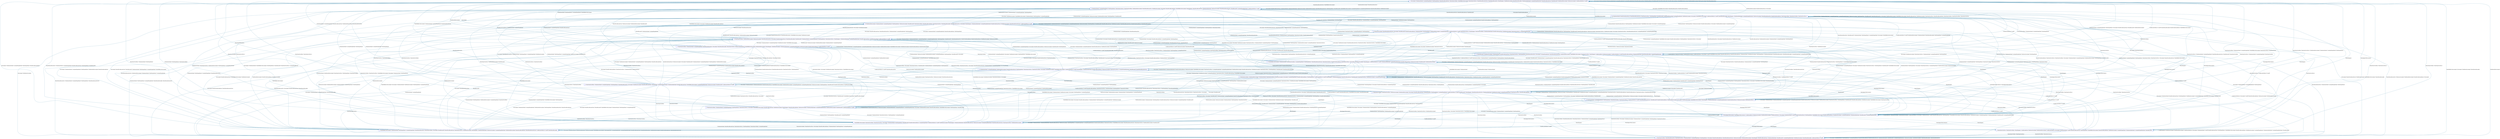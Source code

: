 digraph visited_states {
graph [nodesep=1.5, ranksep=1.5];
/*
Clustersize: 
[(1,64),(2,83),(3,71),(4,79),(5,76),(6,55),(7,79),(8,76),(9,67),(10,69),(11,68),(12,64),(13,72),(14,65),(15,58),(16,63),(17,49),(18,75),(19,56),(20,71)]
 ClusterAnalysis: 
[(1,[(2.0,3.0),(1.0,1.0),(0.0,1.0),(1.0,1.0),(0.0,1.0),(1.0,2.0),(0.0,1.0),(1.0,1.0),(0.0,0.0),(0.0,1.0),(0.0,1.0),(0.0,1.0),(0.0,0.0),(1.0,1.0),(1.0,1.0)]),(2,[(3.0,4.0),(1.0,1.0),(0.0,1.0),(1.0,1.0),(0.0,1.0),(2.0,3.0),(0.0,1.0),(1.0,1.0),(0.0,1.0),(0.0,0.0),(0.0,1.0),(0.0,1.0),(0.0,1.0),(1.0,1.0),(1.0,1.0)]),(3,[(2.0,3.0),(1.0,1.0),(0.0,1.0),(1.0,1.0),(0.0,1.0),(2.0,3.0),(0.0,1.0),(1.0,1.0),(0.0,1.0),(0.0,1.0),(0.0,1.0),(0.0,1.0),(0.0,1.0),(1.0,1.0),(1.0,1.0)]),(4,[(2.0,3.0),(1.0,1.0),(0.0,1.0),(1.0,1.0),(0.0,1.0),(1.0,2.0),(0.0,1.0),(1.0,1.0),(0.0,0.0),(0.0,0.0),(0.0,1.0),(0.0,1.0),(0.0,1.0),(1.0,1.0),(1.0,1.0)]),(5,[(4.0,4.0),(1.0,1.0),(0.0,1.0),(0.0,1.0),(0.0,1.0),(1.0,1.0),(0.0,1.0),(0.0,1.0),(0.0,0.0),(0.0,1.0),(0.0,1.0),(0.0,1.0),(0.0,1.0),(0.0,1.0),(0.0,1.0)]),(6,[(2.0,3.0),(1.0,1.0),(0.0,1.0),(1.0,1.0),(1.0,1.0),(2.0,3.0),(0.0,1.0),(1.0,1.0),(0.0,1.0),(0.0,1.0),(0.0,1.0),(0.0,1.0),(0.0,0.0),(1.0,1.0),(1.0,1.0)]),(7,[(3.0,4.0),(1.0,1.0),(0.0,1.0),(1.0,1.0),(0.0,1.0),(2.0,3.0),(0.0,1.0),(1.0,1.0),(0.0,1.0),(0.0,1.0),(0.0,1.0),(0.0,1.0),(0.0,0.0),(1.0,1.0),(1.0,1.0)]),(8,[(1.0,1.0),(0.0,0.0),(0.0,1.0),(0.0,1.0),(0.0,1.0),(1.0,1.0),(0.0,1.0),(0.0,1.0),(0.0,0.0),(0.0,1.0),(0.0,1.0),(0.0,1.0),(0.0,1.0),(0.0,1.0),(0.0,1.0)]),(9,[(4.0,4.0),(1.0,1.0),(0.0,1.0),(1.0,1.0),(0.0,1.0),(2.0,3.0),(0.0,1.0),(1.0,1.0),(0.0,1.0),(0.0,1.0),(0.0,1.0),(0.0,1.0),(0.0,0.0),(1.0,1.0),(1.0,1.0)]),(10,[(3.0,4.0),(1.0,1.0),(0.0,1.0),(1.0,1.0),(0.0,1.0),(2.0,3.0),(0.0,1.0),(1.0,1.0),(0.0,1.0),(0.0,1.0),(0.0,1.0),(0.0,1.0),(0.0,1.0),(1.0,1.0),(1.0,1.0)]),(11,[(3.0,4.0),(1.0,1.0),(0.0,1.0),(1.0,1.0),(0.0,1.0),(2.0,3.0),(0.0,1.0),(1.0,1.0),(0.0,1.0),(0.0,0.0),(0.0,1.0),(0.0,1.0),(0.0,1.0),(1.0,1.0),(1.0,1.0)]),(12,[(2.0,2.0),(1.0,1.0),(0.0,1.0),(1.0,1.0),(0.0,1.0),(3.0,3.0),(0.0,1.0),(1.0,1.0),(1.0,1.0),(0.0,1.0),(0.0,1.0),(0.0,1.0),(0.0,1.0),(1.0,1.0),(1.0,1.0)]),(13,[(3.0,4.0),(1.0,1.0),(0.0,1.0),(1.0,1.0),(0.0,1.0),(2.0,3.0),(0.0,1.0),(1.0,1.0),(0.0,1.0),(0.0,1.0),(0.0,1.0),(0.0,1.0),(0.0,0.0),(1.0,1.0),(1.0,1.0)]),(14,[(3.0,4.0),(1.0,1.0),(0.0,1.0),(1.0,1.0),(0.0,1.0),(2.0,3.0),(0.0,1.0),(1.0,1.0),(0.0,1.0),(0.0,1.0),(0.0,1.0),(0.0,1.0),(0.0,1.0),(1.0,1.0),(1.0,1.0)]),(15,[(2.0,3.0),(1.0,1.0),(0.0,1.0),(0.0,1.0),(0.0,1.0),(1.0,2.0),(0.0,1.0),(0.0,1.0),(0.0,0.0),(0.0,1.0),(0.0,1.0),(0.0,1.0),(0.0,1.0),(0.0,1.0),(0.0,1.0)]),(16,[(2.0,3.0),(1.0,1.0),(0.0,1.0),(1.0,1.0),(0.0,1.0),(2.0,3.0),(0.0,1.0),(1.0,1.0),(0.0,1.0),(0.0,0.0),(0.0,1.0),(0.0,1.0),(0.0,1.0),(1.0,1.0),(1.0,1.0)]),(17,[(2.0,3.0),(1.0,1.0),(0.0,1.0),(1.0,1.0),(0.0,0.0),(2.0,3.0),(0.0,1.0),(1.0,1.0),(0.0,1.0),(0.0,1.0),(0.0,1.0),(0.0,1.0),(0.0,1.0),(1.0,1.0),(1.0,1.0)]),(18,[(3.0,4.0),(1.0,1.0),(0.0,1.0),(1.0,1.0),(0.0,1.0),(2.0,3.0),(0.0,1.0),(1.0,1.0),(0.0,1.0),(0.0,0.0),(0.0,1.0),(0.0,1.0),(0.0,1.0),(1.0,1.0),(1.0,1.0)]),(19,[(2.0,3.0),(1.0,1.0),(0.0,1.0),(1.0,1.0),(0.0,1.0),(2.0,3.0),(0.0,1.0),(1.0,1.0),(0.0,1.0),(0.0,0.0),(0.0,1.0),(0.0,1.0),(0.0,1.0),(1.0,1.0),(1.0,1.0)]),(20,[(2.0,4.0),(1.0,1.0),(0.0,1.0),(1.0,1.0),(0.0,1.0),(1.0,2.0),(0.0,1.0),(1.0,1.0),(0.0,1.0),(0.0,1.0),(0.0,1.0),(0.0,1.0),(0.0,1.0),(1.0,1.0),(1.0,1.0)])]
 ClusterIds:
cluster(1, [577,810,650,800,235,660,1120,656,682,943,987,579,431,1154,1353,1109,1077,527,1107,652,951,819,1108,795,494,492,1151,950,1097,499,734,792,1126,946,1300,843,730,1355,737,648,681,801,1086,653,236,1295,839,659,794,799,952,1103,576,1119,1313,564,1336,1160,498,495,811,1081,644,654]).
cluster(2, [768,41,894,142,382,388,333,876,187,838,880,802,883,1196,764,760,1348,35,813,42,317,1193,884,409,353,881,318,384,707,387,340,36,678,338,354,129,882,43,221,37,613,1288,1209,816,323,916,298,34,383,1057,859,814,1194,155,605,408,1339,787,307,1197,784,1342,601,608,895,812,1263,394,1236,766,710,314,319,885,1228,312,357,1195,610,350,1322,313,337]).
cluster(3, [977,191,413,1324,1235,1260,874,971,398,1220,371,668,380,972,1065,986,781,961,375,295,1043,1089,1270,1038,192,1223,1234,417,1071,396,1267,994,1214,1244,1349,877,1225,1041,391,1034,842,188,1189,1039,1344,412,1226,1238,416,776,1140,975,482,1047,622,684,667,1036,1217,1033,419,1280,999,1229,1257,964,372,381,367,973,1272]).
cluster(4, [1132,467,1337,643,677,1155,80,60,55,662,1093,846,547,77,453,657,450,1113,663,59,665,1292,458,827,1297,1116,954,537,1117,1150,76,1146,671,583,63,949,461,1118,500,567,1289,471,100,1299,219,844,489,824,1346,821,1161,570,848,506,487,783,661,1153,510,1285,1114,641,572,958,505,798,1112,822,493,447,1294,61,54,548,642,445,586,575,820]).
cluster(5, [515,826,518,504,1121,69,74,580,534,581,86,658,502,66,1331,449,519,496,72,1305,533,1159,1310,437,829,8,832,438,514,522,830,3,501,455,831,1127,71,1129,513,464,1290,1303,511,508,507,1128,463,1131,67,535,503,1157,516,85,1304,521,520,465,509,440,70,512,439,73,9,836,1125,456,1302,517,68,1130,825,50,436,1115]).
cluster(6, [1023,283,434,265,530,1031,1308,227,164,365,203,204,163,366,290,429,1026,990,683,627,818,165,443,991,1147,934,264,263,1139,1243,288,988,1015,234,349,166,426,53,262,368,233,626,696,1105,168,963,185,793,406,139,140,1027,1014,428,52]).
cluster(7, [1019,695,321,145,170,370,356,423,435,624,1205,873,853,292,433,1049,618,1242,559,360,39,1317,46,872,115,405,960,1168,355,167,690,791,144,687,393,623,729,400,49,146,414,1021,875,560,697,330,625,755,985,415,1325,1035,563,169,866,1177,545,401,404,266,754,700,733,339,929,47,850,871,161,361,879,1018,698,424,562,543,1037,369,686]).
cluster(8, [674,5,4,104,1152,817,959,213,150,148,212,968,1072,172,970,19,173,1075,664,524,103,23,132,224,680,217,20,16,136,174,978,193,218,981,670,497,1275,888,1073,13,526,1074,1343,18,194,0,966,676,214,1076,675,22,525,131,15,1281,149,12,195,124,1148,1068,693,980,969,887,17,21,123,1067,122,105,402,14,532,130]).
cluster(9, [1203,1256,1191,691,759,159,162,364,692,905,860,561,344,157,901,529,689,1347,702,45,345,669,385,756,1240,685,352,878,407,1241,753,1264,143,1187,363,1053,359,351,757,531,348,160,1059,51,403,1318,770,864,362,746,1345,767,48,346,249,1101,1020,1200,1058,1262,425,699,1199,358,1202,1334,688]).
cluster(10, [945,479,646,719,474,938,1085,714,1207,1066,1096,1165,1048,666,852,941,241,715,931,927,1046,933,594,481,585,1052,937,983,849,1082,928,762,1098,930,716,1050,712,854,869,725,267,761,782,1286,1167,724,253,540,861,1164,942,254,1206,1070,858,752,1084,862,1211,1162,1178,1094,1099,790,1091,713,242,718,1095]).
cluster(11, [320,327,190,98,316,336,147,257,306,300,158,926,135,1198,141,910,245,1216,44,322,727,965,30,334,655,152,717,1208,33,325,328,315,851,26,89,31,280,261,332,1287,29,1055,341,593,324,38,179,722,176,216,326,342,343,932,138,763,893,335,1169,1025,197,40,723,939,252,90,897,32]).
cluster(12, [1005,208,1106,806,1051,432,1311,1143,630,1307,1274,1136,430,1245,1312,720,629,993,1124,1269,628,1259,1029,638,634,1123,206,1251,1253,1137,1171,637,1250,1266,632,1122,1032,1144,1254,427,386,1012,1268,1271,1016,1258,1309,1246,995,1188,1249,633,989,1315,1003,1170,1104,855,1186,1306,1000,1028,998,1252]).
cluster(13, [248,904,919,758,769,908,1335,940,480,1080,565,1060,240,1333,1083,911,906,902,121,239,1326,286,1338,556,1092,244,728,744,251,909,588,287,486,740,900,741,1087,555,1100,903,255,250,1320,558,936,282,557,279,920,912,899,256,483,709,703,857,247,1163,1201,701,1301,751,914,865,863,281,238,704,1088,898,243,1102]).
cluster(14, [1063,421,289,1277,1224,294,1024,621,297,1219,271,612,269,609,1218,614,329,867,1042,1210,1215,1265,331,399,291,1204,1212,1022,1227,422,1054,1190,1192,925,347,418,1222,156,1180,935,1239,1221,1213,1233,1174,1232,913,1231,278,1230,189,308,1056,1045,374,296,1173,397,373,615,1044,1040,974,1179,1064]).
cluster(15, [454,102,469,259,672,459,246,466,58,523,473,137,462,96,460,62,457,472,568,10,83,56,82,95,468,237,78,673,64,448,11,550,442,81,566,57,1158,549,1,571,2,446,569,490,451,491,538,488,226,75,79,6,7,101,452,536,441,65]).
cluster(16, [607,304,223,181,785,835,201,1156,202,611,301,1008,1007,133,841,134,1237,180,635,1030,1011,1004,834,979,1351,639,207,1062,805,389,376,28,976,97,199,1090,815,679,1006,302,649,390,1009,1316,225,645,833,604,182,786,1352,378,198,600,1061,222,1248,200,379,27,229,651,636]).
cluster(17, [1013,957,273,955,956,1135,1354,1319,171,1138,1175,1261,1142,992,1276,210,1278,232,1273,310,647,868,1166,311,823,231,1172,303,845,967,1356,1357,293,856,205,1350,1001,228,1359,1358,211,996,1017,1247,1255,953,631,1134,444]).
cluster(18, [546,99,602,582,603,732,1330,1341,1323,93,1329,708,620,94,392,617,1185,299,126,765,592,551,921,587,892,1321,107,738,896,804,91,305,775,119,84,705,554,711,773,117,731,584,749,395,1328,748,747,542,616,597,924,274,116,596,539,112,1298,803,25,1183,1279,619,1184,120,114,552,108,476,726,808,111,780,118,275,113]).
cluster(19, [891,721,151,1133,478,128,886,982,230,915,947,589,984,110,796,88,485,184,907,807,209,1110,178,889,411,1141,125,186,544,309,1002,706,470,410,109,87,183,270,24,127,106,788,196,890,215,175,789,177,694,377,809,153,997,1010,420,154]).
cluster(20, [260,870,595,268,1078,797,1327,284,1314,220,837,1149,285,948,475,92,1079,1283,599,739,272,779,276,574,640,1182,771,598,745,590,944,277,774,1111,840,736,553,917,1340,923,1181,578,847,828,735,1284,528,1293,591,484,742,777,922,778,1069,743,573,606,1296,1176,1145,1291,772,258,962,477,918,541,1282,750,1332]).

*/

1 [shape = record, color = "blue", fontsize = 12, label = "|{1 'SetCruiseSpeed' 'CCInitialisationFinished' 'CruiseSpeedChangeFinished' 'VehicleManageObstacle' 'ExternalForcesBecomesExtreme' 'ObstacleStopsTravelFaster' 'VehicleFallsBelowMaxCruiseSpeed' 'ObstacleStopsTravelSlower' 'ObstacleDistanceBecomesVeryClose' 'ObstacleDistanceBecomesClose' 'ObstacleDisappears' 'VehicleReachesCruiseSpeed' 'ObstacleDistanceBecomesBig' 'CCInitialisationDelayFinished' 'CruiseSpeedChangeDelayFinished' 'ExternalForcesBecomesNormal' 'ObstacleBecomesOld' 'VehicleExceedsMaxCruiseSpeed' 'VehicleLeavesCruiseSpeed' 'CruiseBecomesNotAllowed' 'CruiseOff' }|"];
2 [shape = record, color = "blue", fontsize = 12, label = "|{2 'ObstacleStartsTravelFaster' 'VehicleExceedsMaxCruiseSpeed' 'CCInitialisationFinished' 'ObstacleStartsTravelSlower' 'VehicleLeavesCruiseSpeed' 'SetCruiseSpeed' 'CruiseSpeedChangeFinished' 'ExternalForcesBecomesExtreme' 'VehicleManageObstacle' 'CruiseBecomesNotAllowed' 'CruiseOff' 'ObstacleDisappears' 'CCInitialisationDelayFinished' 'ExternalForcesBecomesNormal' 'ObstacleBecomesOld' 'ObstacleStopsTravelSlower' 'VehicleReachesCruiseSpeed' 'CruiseSpeedChangeDelayFinished' }|"];
3 [shape = record, color = "blue", fontsize = 12, label = "|{3 'CCInitialisationFinished' 'CruiseSpeedChangeFinished' 'VehicleManageObstacle' 'ObstacleStopsTravelSlower' 'ObstacleStopsTravelFaster' 'VehicleExceedsMaxCruiseSpeed' 'ObstacleDistanceBecomesClose' 'VehicleReachesCruiseSpeed' 'SetCruiseSpeed' 'ExternalForcesBecomesExtreme' 'VehicleFallsBelowMaxCruiseSpeed' 'ObstacleDisappears' 'ExternalForcesBecomesNormal' 'CCInitialisationDelayFinished' 'VehicleLeavesCruiseSpeed' 'ObstacleDistanceBecomesVeryClose' 'ObstacleBecomesOld' 'CruiseSpeedChangeDelayFinished' 'CruiseBecomesNotAllowed' 'CruiseOff' }|"];
4 [shape = record, color = "blue", fontsize = 12, label = "|{4 'ObstacleStopsTravelFaster' 'ObstacleDistanceBecomesClose' 'ObstacleStopsTravelSlower' 'CCInitialisationFinished' 'CruiseSpeedChangeFinished' 'VehicleManageObstacle' 'SetCruiseSpeed' 'ExternalForcesBecomesExtreme' 'ObstacleDistanceBecomesVeryClose' 'VehicleLeavesCruiseSpeed' 'VehicleExceedsMaxCruiseSpeed' 'ObstacleDisappears' 'ExternalForcesBecomesNormal' 'CCInitialisationDelayFinished' 'ObstacleBecomesOld' 'CruiseSpeedChangeDelayFinished' 'VehicleReachesCruiseSpeed' 'ObstacleDistanceBecomesBig' 'CruiseBecomesNotAllowed' 'CruiseOff' }|"];
5 [shape = record, color = "blue", fontsize = 12, label = "|{5 'ObstacleStartsTravelSlower' 'ObstacleStartsTravelFaster' 'ObstacleDisappears' 'CruiseBecomesAllowed' 'VehicleLeavesCruiseSpeed' 'VehicleExceedsMaxCruiseSpeed' 'CruiseBecomesNotAllowed' 'SetCruiseSpeed' 'CCInitialisationFinished' 'CruiseOff' 'ExternalForcesBecomesNormal' 'VehicleManageObstacle' 'VehicleFallsBelowMaxCruiseSpeed' 'ExternalForcesBecomesExtreme' 'VehicleReachesCruiseSpeed' 'CruiseSpeedChangeFinished' 'CCInitialisationDelayFinished' 'CruiseSpeedChangeDelayFinished' 'ObstacleBecomesOld' }|"];
6 [shape = record, color = "blue", fontsize = 12, label = "|{6 'VehicleFallsBelowMaxCruiseSpeed' 'CCInitialisationFinished' 'VehicleManageObstacle' 'CruiseSpeedChangeFinished' 'ObstacleDistanceBecomesClose' 'ObstacleStopsTravelFaster' 'SetCruiseSpeed' 'ObstacleBecomesOld' 'ExternalForcesBecomesNormal' 'ObstacleStopsTravelSlower' 'VehicleReachesCruiseSpeed' 'ObstacleDisappears' 'CCInitialisationDelayFinished' 'VehicleLeavesCruiseSpeed' 'CruiseSpeedChangeDelayFinished' 'VehicleExceedsMaxCruiseSpeed' 'ExternalForcesBecomesExtreme' 'ObstacleDistanceBecomesVeryClose' 'CruiseBecomesNotAllowed' 'CruiseOff' 'ObstacleDistanceBecomesBig' }|"];
7 [shape = record, color = "blue", fontsize = 12, label = "|{7 'VehicleFallsBelowMaxCruiseSpeed' 'ObstacleStartsTravelFaster' 'ObstacleStartsTravelSlower' 'SetCruiseSpeed' 'CCInitialisationFinished' 'VehicleManageObstacle' 'ObstacleBecomesOld' 'ExternalForcesBecomesExtreme' 'CruiseSpeedChangeFinished' 'CruiseBecomesNotAllowed' 'CruiseOff' 'VehicleReachesCruiseSpeed' 'ObstacleDisappears' 'CCInitialisationDelayFinished' 'ExternalForcesBecomesNormal' 'VehicleLeavesCruiseSpeed' 'CruiseSpeedChangeDelayFinished' 'ObstacleDistanceBecomesVeryClose' 'ObstacleStopsTravelSlower' 'VehicleExceedsMaxCruiseSpeed' }|"];
8 [shape = record, color = "blue", fontsize = 12, label = "|{8 'ObstacleAppearsWhenCruiseActive' 'ObstacleAppearsWhenCruiseInactive' 'CruiseBecomesAllowed' 'VehicleLeavesCruiseSpeed' 'VehicleExceedsMaxCruiseSpeed' 'CruiseBecomesNotAllowed' 'SetCruiseSpeed' 'CCInitialisationFinished' 'CruiseOff' 'ExternalForcesBecomesNormal' 'VehicleManageObstacle' 'VehicleFallsBelowMaxCruiseSpeed' 'ExternalForcesBecomesExtreme' 'VehicleReachesCruiseSpeed' 'CruiseSpeedChangeFinished' 'CCInitialisationDelayFinished' 'ObstacleBecomesOld' 'CruiseSpeedChangeDelayFinished' }|"];
9 [shape = record, color = "blue", fontsize = 12, label = "|{9 'ObstacleStartsTravelFaster' 'CCInitialisationFinished' 'CruiseSpeedChangeFinished' 'VehicleManageObstacle' 'ObstacleStartsTravelSlower' 'SetCruiseSpeed' 'VehicleFallsBelowMaxCruiseSpeed' 'ExternalForcesBecomesNormal' 'VehicleReachesCruiseSpeed' 'ObstacleDisappears' 'ExternalForcesBecomesExtreme' 'VehicleLeavesCruiseSpeed' 'CCInitialisationDelayFinished' 'CruiseSpeedChangeDelayFinished' 'VehicleExceedsMaxCruiseSpeed' 'ObstacleBecomesOld' 'CruiseBecomesNotAllowed' 'CruiseOff' }|"];
10 [shape = record, color = "blue", fontsize = 12, label = "|{10 'CCInitialisationFinished' 'CruiseSpeedChangeFinished' 'VehicleManageObstacle' 'ObstacleStartsTravelFaster' 'ObstacleStartsTravelSlower' 'CruiseBecomesNotAllowed' 'CruiseOff' 'ObstacleDistanceBecomesVeryClose' 'ObstacleBecomesOld' 'ExternalForcesBecomesExtreme' 'VehicleExceedsMaxCruiseSpeed' 'SetCruiseSpeed' 'VehicleReachesCruiseSpeed' 'VehicleFallsBelowMaxCruiseSpeed' 'ObstacleDisappears' 'CCInitialisationDelayFinished' 'CruiseSpeedChangeDelayFinished' 'ExternalForcesBecomesNormal' 'VehicleLeavesCruiseSpeed' 'ObstacleStopsTravelSlower' }|"];
11 [shape = record, color = "blue", fontsize = 12, label = "|{11 'ObstacleStartsTravelFaster' 'ObstacleStartsTravelSlower' 'VehicleLeavesCruiseSpeed' 'VehicleExceedsMaxCruiseSpeed' 'SetCruiseSpeed' 'ExternalForcesBecomesNormal' 'CCInitialisationFinished' 'VehicleManageObstacle' 'CruiseSpeedChangeFinished' 'CruiseBecomesNotAllowed' 'CruiseOff' 'ObstacleBecomesOld' 'ObstacleDisappears' 'ObstacleDistanceBecomesVeryClose' 'CCInitialisationDelayFinished' 'VehicleReachesCruiseSpeed' 'CruiseSpeedChangeDelayFinished' 'ObstacleStopsTravelSlower' 'ExternalForcesBecomesExtreme' }|"];
12 [shape = record, color = "blue", fontsize = 12, label = "|{12 'ObstacleStopsTravelFaster' 'CCInitialisationFinished' 'CruiseSpeedChangeFinished' 'VehicleManageObstacle' 'ObstacleDistanceBecomesClose' 'SetCruiseSpeed' 'VehicleReachesCruiseSpeed' 'ExternalForcesBecomesExtreme' 'ObstacleDisappears' 'VehicleExceedsMaxCruiseSpeed' 'CCInitialisationDelayFinished' 'ExternalForcesBecomesNormal' 'VehicleFallsBelowMaxCruiseSpeed' 'CruiseSpeedChangeDelayFinished' 'VehicleLeavesCruiseSpeed' 'ObstacleBecomesOld' 'CruiseBecomesNotAllowed' 'CruiseOff' }|"];
13 [shape = record, color = "blue", fontsize = 12, label = "|{13 'VehicleFallsBelowMaxCruiseSpeed' 'CCInitialisationFinished' 'ObstacleStartsTravelFaster' 'CruiseSpeedChangeFinished' 'VehicleManageObstacle' 'ObstacleDistanceBecomesVeryClose' 'ObstacleStartsTravelSlower' 'ExternalForcesBecomesExtreme' 'ObstacleStopsTravelSlower' 'SetCruiseSpeed' 'VehicleReachesCruiseSpeed' 'ObstacleDisappears' 'CruiseBecomesNotAllowed' 'CruiseOff' 'CCInitialisationDelayFinished' 'CruiseSpeedChangeDelayFinished' 'ExternalForcesBecomesNormal' 'VehicleLeavesCruiseSpeed' 'ObstacleBecomesOld' 'VehicleExceedsMaxCruiseSpeed' }|"];
14 [shape = record, color = "blue", fontsize = 12, label = "|{14 'CCInitialisationFinished' 'CruiseSpeedChangeFinished' 'VehicleExceedsMaxCruiseSpeed' 'ExternalForcesBecomesNormal' 'VehicleManageObstacle' 'ObstacleStopsTravelSlower' 'ObstacleStartsTravelFaster' 'SetCruiseSpeed' 'VehicleReachesCruiseSpeed' 'VehicleFallsBelowMaxCruiseSpeed' 'CruiseBecomesNotAllowed' 'CruiseOff' 'ObstacleDisappears' 'CCInitialisationDelayFinished' 'ExternalForcesBecomesExtreme' 'VehicleLeavesCruiseSpeed' 'ObstacleStartsTravelSlower' 'CruiseSpeedChangeDelayFinished' 'ObstacleBecomesOld' 'ObstacleDistanceBecomesVeryClose' }|"];
15 [shape = record, color = "blue", fontsize = 12, label = "|{15 'ObstacleBecomesOld' 'VehicleReachesCruiseSpeed' 'CCInitialisationFinished' 'ExternalForcesBecomesNormal' 'ObstacleStopsTravelSlower' 'VehicleManageObstacle' 'ObstacleDistanceBecomesClose' 'SetCruiseSpeed' 'CruiseSpeedChangeFinished' 'ObstacleDistanceBecomesVeryClose' 'VehicleExceedsMaxCruiseSpeed' 'VehicleFallsBelowMaxCruiseSpeed' 'ObstacleStopsTravelFaster' 'ObstacleDisappears' 'CruiseBecomesAllowed' 'VehicleLeavesCruiseSpeed' 'CruiseBecomesNotAllowed' 'CruiseOff' 'ExternalForcesBecomesExtreme' 'CCInitialisationDelayFinished' 'ObstacleDistanceBecomesBig' 'CruiseSpeedChangeDelayFinished' }|"];
16 [shape = record, color = "blue", fontsize = 12, label = "|{16 'ObstacleStopsTravelFaster' 'VehicleExceedsMaxCruiseSpeed' 'VehicleLeavesCruiseSpeed' 'ObstacleDistanceBecomesClose' 'SetCruiseSpeed' 'ExternalForcesBecomesNormal' 'ObstacleDistanceBecomesBig' 'ObstacleBecomesOld' 'CCInitialisationFinished' 'CruiseSpeedChangeFinished' 'VehicleManageObstacle' 'ObstacleStopsTravelSlower' 'ObstacleDisappears' 'CCInitialisationDelayFinished' 'CruiseSpeedChangeDelayFinished' 'ExternalForcesBecomesExtreme' 'VehicleReachesCruiseSpeed' 'CruiseBecomesNotAllowed' 'CruiseOff' }|"];
17 [shape = record, color = "blue", fontsize = 12, label = "|{17 'ObstacleStopsTravelFaster' 'CCInitialisationFinished' 'CruiseSpeedChangeFinished' 'ObstacleDistanceBecomesClose' 'SetCruiseSpeed' 'ObstacleDistanceBecomesBig' 'ObstacleStopsTravelSlower' 'ExternalForcesBecomesNormal' 'VehicleFallsBelowMaxCruiseSpeed' 'VehicleExceedsMaxCruiseSpeed' 'ObstacleDisappears' 'VehicleReachesCruiseSpeed' 'CCInitialisationDelayFinished' 'CruiseSpeedChangeDelayFinished' 'VehicleLeavesCruiseSpeed' 'ExternalForcesBecomesExtreme' 'CruiseBecomesNotAllowed' 'CruiseOff' }|"];
18 [shape = record, color = "blue", fontsize = 12, label = "|{18 'VehicleLeavesCruiseSpeed' 'ObstacleDistanceBecomesVeryClose' 'SetCruiseSpeed' 'ObstacleBecomesOld' 'ExternalForcesBecomesExtreme' 'CCInitialisationFinished' 'VehicleManageObstacle' 'VehicleExceedsMaxCruiseSpeed' 'CruiseSpeedChangeFinished' 'CruiseBecomesNotAllowed' 'CruiseOff' 'ObstacleStopsTravelSlower' 'ObstacleDisappears' 'ObstacleStartsTravelFaster' 'CCInitialisationDelayFinished' 'ExternalForcesBecomesNormal' 'VehicleReachesCruiseSpeed' 'ObstacleStartsTravelSlower' 'CruiseSpeedChangeDelayFinished' }|"];
19 [shape = record, color = "blue", fontsize = 12, label = "|{19 'VehicleExceedsMaxCruiseSpeed' 'CCInitialisationFinished' 'CruiseSpeedChangeFinished' 'VehicleManageObstacle' 'VehicleLeavesCruiseSpeed' 'ObstacleBecomesOld' 'ObstacleStopsTravelFaster' 'ExternalForcesBecomesExtreme' 'ObstacleStopsTravelSlower' 'ObstacleDistanceBecomesBig' 'ObstacleDistanceBecomesClose' 'SetCruiseSpeed' 'ObstacleDisappears' 'CCInitialisationDelayFinished' 'CruiseSpeedChangeDelayFinished' 'ExternalForcesBecomesNormal' 'VehicleReachesCruiseSpeed' 'ObstacleDistanceBecomesVeryClose' 'CruiseBecomesNotAllowed' 'CruiseOff' }|"];
20 [shape = record, color = "blue", fontsize = 12, label = "|{20 'CCInitialisationFinished' 'ExternalForcesBecomesNormal' 'ObstacleDistanceBecomesVeryClose' 'ObstacleStopsTravelSlower' 'VehicleManageObstacle' 'ObstacleBecomesOld' 'VehicleExceedsMaxCruiseSpeed' 'CruiseSpeedChangeFinished' 'VehicleReachesCruiseSpeed' 'SetCruiseSpeed' 'VehicleFallsBelowMaxCruiseSpeed' 'CruiseBecomesNotAllowed' 'CruiseOff' 'ObstacleDistanceBecomesBig' 'ObstacleDisappears' 'CCInitialisationDelayFinished' 'CruiseSpeedChangeDelayFinished' 'VehicleLeavesCruiseSpeed' 'ObstacleDistanceBecomesClose' 'ExternalForcesBecomesExtreme' 'ObstacleStopsTravelFaster' 'ObstacleStartsTravelFaster' 'ObstacleStartsTravelSlower' }|"];


8 -> 8 [color = "#006391", label="'CruiseBecomesAllowed' 'VehicleLeavesCruiseSpeed' 'VehicleExceedsMaxCruiseSpeed' 'CruiseBecomesNotAllowed' 'SetCruiseSpeed' 'CCInitialisationFinished' 'CruiseOff' 'ExternalForcesBecomesNormal' 'VehicleManageObstacle' 'VehicleFallsBelowMaxCruiseSpeed' 'ExternalForcesBecomesExtreme' 'VehicleReachesCruiseSpeed' 'CruiseSpeedChangeFinished' 'CCInitialisationDelayFinished' 'ObstacleBecomesOld' 'CruiseSpeedChangeDelayFinished'", fontsize=12];

8 -> 15 [color = "#006391", label="'ObstacleAppearsWhenCruiseInactive' 'ObstacleAppearsWhenCruiseActive'", fontsize=12];

8 -> 5 [color = "#006391", label="'ObstacleAppearsWhenCruiseInactive'", fontsize=12];

15 -> 15 [color = "#006391", label="'CruiseBecomesAllowed' 'VehicleLeavesCruiseSpeed' 'VehicleExceedsMaxCruiseSpeed' 'CruiseBecomesNotAllowed' 'SetCruiseSpeed' 'CruiseOff' 'VehicleFallsBelowMaxCruiseSpeed' 'ExternalForcesBecomesNormal' 'ExternalForcesBecomesExtreme' 'CCInitialisationFinished' 'VehicleReachesCruiseSpeed' 'VehicleManageObstacle' 'CCInitialisationDelayFinished' 'ObstacleDistanceBecomesClose' 'ObstacleDistanceBecomesBig' 'CruiseSpeedChangeFinished' 'CruiseSpeedChangeDelayFinished'", fontsize=12];

15 -> 5 [color = "#006391", label="'ObstacleStopsTravelFaster' 'ObstacleStopsTravelSlower'", fontsize=12];

15 -> 8 [color = "#006391", label="'ObstacleDisappears'", fontsize=12];

5 -> 5 [color = "#006391", label="'CruiseBecomesAllowed' 'VehicleLeavesCruiseSpeed' 'VehicleExceedsMaxCruiseSpeed' 'CruiseBecomesNotAllowed' 'SetCruiseSpeed' 'CCInitialisationFinished' 'CruiseOff' 'ExternalForcesBecomesNormal' 'VehicleManageObstacle' 'VehicleFallsBelowMaxCruiseSpeed' 'ExternalForcesBecomesExtreme' 'VehicleReachesCruiseSpeed' 'CruiseSpeedChangeFinished' 'CCInitialisationDelayFinished' 'CruiseSpeedChangeDelayFinished' 'ObstacleBecomesOld'", fontsize=12];

5 -> 15 [color = "#006391", label="'ObstacleStartsTravelFaster' 'ObstacleStartsTravelSlower'", fontsize=12];

5 -> 8 [color = "#006391", label="'ObstacleDisappears'", fontsize=12];

8 -> 19 [color = "#006391", label="'ObstacleAppearsWhenCruiseActive'", fontsize=12];

8 -> 18 [color = "#006391", label="'ObstacleAppearsWhenCruiseActive'", fontsize=12];

8 -> 11 [color = "#006391", label="'ObstacleAppearsWhenCruiseActive'", fontsize=12];

8 -> 16 [color = "#006391", label="'ObstacleAppearsWhenCruiseActive'", fontsize=12];

11 -> 5 [color = "#006391", label="'CruiseBecomesNotAllowed' 'CruiseOff'", fontsize=12];

11 -> 11 [color = "#006391", label="'SetCruiseSpeed' 'CCInitialisationFinished' 'CCInitialisationDelayFinished' 'VehicleLeavesCruiseSpeed' 'VehicleManageObstacle' 'ObstacleBecomesOld' 'VehicleReachesCruiseSpeed' 'CruiseSpeedChangeFinished' 'CruiseSpeedChangeDelayFinished' 'ObstacleStopsTravelSlower' 'ExternalForcesBecomesExtreme' 'ExternalForcesBecomesNormal' 'ObstacleStartsTravelSlower' 'ObstacleDistanceBecomesVeryClose'", fontsize=12];

11 -> 2 [color = "#006391", label="'CCInitialisationFinished' 'ExternalForcesBecomesNormal' 'VehicleManageObstacle' 'CruiseSpeedChangeFinished' 'SetCruiseSpeed'", fontsize=12];

11 -> 7 [color = "#006391", label="'VehicleExceedsMaxCruiseSpeed' 'CCInitialisationFinished' 'ExternalForcesBecomesNormal' 'VehicleManageObstacle' 'CruiseSpeedChangeFinished'", fontsize=12];

11 -> 16 [color = "#006391", label="'ObstacleStartsTravelFaster' 'ObstacleStartsTravelSlower' 'SetCruiseSpeed' 'ObstacleDistanceBecomesVeryClose' 'CCInitialisationFinished' 'CruiseSpeedChangeFinished' 'VehicleManageObstacle'", fontsize=12];

11 -> 8 [color = "#006391", label="'ObstacleDisappears'", fontsize=12];

11 -> 9 [color = "#006391", label="'VehicleExceedsMaxCruiseSpeed' 'CCInitialisationFinished' 'VehicleManageObstacle' 'ExternalForcesBecomesNormal' 'VehicleLeavesCruiseSpeed' 'CruiseSpeedChangeFinished' 'ObstacleBecomesOld'", fontsize=12];

9 -> 5 [color = "#006391", label="'CruiseBecomesNotAllowed' 'CruiseOff'", fontsize=12];

9 -> 7 [color = "#006391", label="'SetCruiseSpeed' 'CCInitialisationFinished' 'ObstacleStartsTravelSlower' 'VehicleManageObstacle' 'CruiseSpeedChangeFinished'", fontsize=12];

9 -> 9 [color = "#006391", label="'CCInitialisationFinished' 'ExternalForcesBecomesNormal' 'VehicleLeavesCruiseSpeed' 'CCInitialisationDelayFinished' 'CruiseSpeedChangeFinished' 'CruiseSpeedChangeDelayFinished' 'SetCruiseSpeed' 'VehicleExceedsMaxCruiseSpeed' 'ExternalForcesBecomesExtreme' 'VehicleFallsBelowMaxCruiseSpeed' 'VehicleManageObstacle' 'ObstacleBecomesOld'", fontsize=12];

9 -> 11 [color = "#006391", label="'VehicleFallsBelowMaxCruiseSpeed' 'SetCruiseSpeed' 'ExternalForcesBecomesExtreme' 'CCInitialisationFinished' 'VehicleManageObstacle' 'CruiseSpeedChangeFinished' 'VehicleReachesCruiseSpeed'", fontsize=12];

9 -> 6 [color = "#006391", label="'ObstacleStartsTravelFaster' 'ObstacleStartsTravelSlower'", fontsize=12];

9 -> 8 [color = "#006391", label="'ObstacleDisappears'", fontsize=12];

15 -> 4 [color = "#006391", label="'SetCruiseSpeed' 'CCInitialisationFinished' 'ExternalForcesBecomesNormal' 'VehicleManageObstacle' 'VehicleReachesCruiseSpeed' 'CruiseSpeedChangeFinished' 'VehicleFallsBelowMaxCruiseSpeed' 'ObstacleBecomesOld'", fontsize=12];

15 -> 18 [color = "#006391", label="'ObstacleDistanceBecomesClose' 'CCInitialisationFinished' 'ExternalForcesBecomesNormal' 'VehicleReachesCruiseSpeed' 'VehicleManageObstacle'", fontsize=12];

18 -> 15 [color = "#006391", label="'CruiseBecomesNotAllowed' 'CruiseOff' 'VehicleLeavesCruiseSpeed' 'VehicleExceedsMaxCruiseSpeed' 'ExternalForcesBecomesExtreme' 'CCInitialisationFinished' 'VehicleManageObstacle'", fontsize=12];

18 -> 19 [color = "#006391", label="'SetCruiseSpeed' 'ObstacleDistanceBecomesVeryClose' 'ObstacleStartsTravelFaster' 'CCInitialisationFinished' 'CruiseSpeedChangeFinished' 'VehicleManageObstacle'", fontsize=12];

18 -> 11 [color = "#006391", label="'SetCruiseSpeed' 'ObstacleStopsTravelSlower' 'ExternalForcesBecomesExtreme' 'CCInitialisationFinished' 'CruiseSpeedChangeFinished' 'VehicleManageObstacle'", fontsize=12];

18 -> 18 [color = "#006391", label="'CCInitialisationFinished' 'CCInitialisationDelayFinished' 'ExternalForcesBecomesNormal' 'VehicleManageObstacle' 'ObstacleBecomesOld' 'ExternalForcesBecomesExtreme' 'VehicleLeavesCruiseSpeed' 'ObstacleStopsTravelSlower' 'VehicleReachesCruiseSpeed' 'SetCruiseSpeed' 'ObstacleStartsTravelSlower' 'ObstacleDistanceBecomesVeryClose' 'CruiseSpeedChangeFinished' 'CruiseSpeedChangeDelayFinished'", fontsize=12];

18 -> 20 [color = "#006391", label="'CCInitialisationFinished' 'VehicleManageObstacle' 'VehicleLeavesCruiseSpeed' 'ExternalForcesBecomesExtreme' 'SetCruiseSpeed' 'VehicleExceedsMaxCruiseSpeed' 'CruiseSpeedChangeFinished'", fontsize=12];

18 -> 16 [color = "#006391", label="'ObstacleDistanceBecomesVeryClose' 'CCInitialisationFinished' 'VehicleManageObstacle' 'ObstacleStartsTravelFaster' 'ExternalForcesBecomesExtreme'", fontsize=12];

18 -> 8 [color = "#006391", label="'ObstacleDisappears'", fontsize=12];

8 -> 2 [color = "#006391", label="'ObstacleAppearsWhenCruiseActive'", fontsize=12];

18 -> 7 [color = "#006391", label="'VehicleExceedsMaxCruiseSpeed' 'ObstacleStopsTravelSlower' 'VehicleLeavesCruiseSpeed' 'ObstacleDistanceBecomesVeryClose'", fontsize=12];

18 -> 13 [color = "#006391", label="'VehicleExceedsMaxCruiseSpeed' 'VehicleLeavesCruiseSpeed' 'ObstacleBecomesOld'", fontsize=12];

8 -> 6 [color = "#006391", label="'ObstacleAppearsWhenCruiseActive'", fontsize=12];

11 -> 6 [color = "#006391", label="'ObstacleStartsTravelFaster' 'ObstacleStartsTravelSlower' 'VehicleExceedsMaxCruiseSpeed'", fontsize=12];

11 -> 14 [color = "#006391", label="'CCInitialisationFinished' 'VehicleLeavesCruiseSpeed' 'ObstacleStartsTravelSlower' 'CruiseSpeedChangeFinished' 'VehicleManageObstacle' 'VehicleExceedsMaxCruiseSpeed'", fontsize=12];

6 -> 15 [color = "#006391", label="'CruiseBecomesNotAllowed' 'CruiseOff' 'ObstacleDistanceBecomesClose' 'VehicleFallsBelowMaxCruiseSpeed' 'ObstacleDistanceBecomesBig'", fontsize=12];

6 -> 6 [color = "#006391", label="'SetCruiseSpeed' 'CCInitialisationFinished' 'CCInitialisationDelayFinished' 'VehicleLeavesCruiseSpeed' 'VehicleFallsBelowMaxCruiseSpeed' 'VehicleManageObstacle' 'CruiseSpeedChangeFinished' 'CruiseSpeedChangeDelayFinished' 'ExternalForcesBecomesNormal' 'ObstacleDistanceBecomesClose' 'VehicleExceedsMaxCruiseSpeed' 'ExternalForcesBecomesExtreme' 'ObstacleDistanceBecomesVeryClose'", fontsize=12];

6 -> 7 [color = "#006391", label="'CCInitialisationFinished' 'ExternalForcesBecomesNormal' 'ObstacleStopsTravelSlower' 'VehicleManageObstacle' 'ObstacleStopsTravelFaster' 'CruiseSpeedChangeFinished'", fontsize=12];

6 -> 8 [color = "#006391", label="'ObstacleDisappears'", fontsize=12];

6 -> 17 [color = "#006391", label="'ObstacleBecomesOld'", fontsize=12];

19 -> 15 [color = "#006391", label="'CruiseBecomesNotAllowed' 'CruiseOff' 'VehicleLeavesCruiseSpeed' 'ObstacleDistanceBecomesBig' 'ExternalForcesBecomesExtreme'", fontsize=12];

19 -> 19 [color = "#006391", label="'SetCruiseSpeed' 'CCInitialisationFinished' 'CCInitialisationDelayFinished' 'CruiseSpeedChangeFinished' 'CruiseSpeedChangeDelayFinished' 'VehicleLeavesCruiseSpeed' 'VehicleManageObstacle' 'ObstacleBecomesOld' 'ExternalForcesBecomesNormal' 'VehicleReachesCruiseSpeed' 'ObstacleDistanceBecomesVeryClose' 'ExternalForcesBecomesExtreme' 'ObstacleDistanceBecomesClose'", fontsize=12];

19 -> 11 [color = "#006391", label="'SetCruiseSpeed' 'ObstacleStopsTravelSlower' 'ExternalForcesBecomesExtreme' 'ObstacleStopsTravelFaster'", fontsize=12];

19 -> 16 [color = "#006391", label="'SetCruiseSpeed' 'CCInitialisationFinished' 'CruiseSpeedChangeFinished' 'ExternalForcesBecomesExtreme' 'VehicleManageObstacle'", fontsize=12];

19 -> 6 [color = "#006391", label="'VehicleExceedsMaxCruiseSpeed' 'ExternalForcesBecomesExtreme' 'VehicleLeavesCruiseSpeed'", fontsize=12];

19 -> 8 [color = "#006391", label="'ObstacleDisappears'", fontsize=12];

19 -> 2 [color = "#006391", label="'CCInitialisationFinished' 'CruiseSpeedChangeFinished' 'ObstacleStopsTravelFaster' 'ObstacleStopsTravelSlower' 'VehicleManageObstacle'", fontsize=12];

19 -> 3 [color = "#006391", label="'CCInitialisationFinished' 'CruiseSpeedChangeFinished' 'VehicleLeavesCruiseSpeed' 'VehicleExceedsMaxCruiseSpeed' 'VehicleManageObstacle' 'ObstacleBecomesOld'", fontsize=12];

19 -> 14 [color = "#006391", label="'CCInitialisationFinished' 'CruiseSpeedChangeFinished' 'SetCruiseSpeed' 'ExternalForcesBecomesExtreme' 'VehicleLeavesCruiseSpeed' 'ObstacleBecomesOld' 'VehicleManageObstacle'", fontsize=12];

16 -> 15 [color = "#006391", label="'CruiseBecomesNotAllowed' 'CruiseOff' 'VehicleLeavesCruiseSpeed' 'ObstacleDistanceBecomesBig'", fontsize=12];

16 -> 19 [color = "#006391", label="'SetCruiseSpeed' 'ExternalForcesBecomesNormal' 'ObstacleDistanceBecomesClose' 'CCInitialisationFinished' 'CruiseSpeedChangeFinished' 'VehicleManageObstacle'", fontsize=12];

16 -> 16 [color = "#006391", label="'SetCruiseSpeed' 'CCInitialisationFinished' 'CCInitialisationDelayFinished' 'CruiseSpeedChangeFinished' 'CruiseSpeedChangeDelayFinished' 'VehicleManageObstacle' 'ObstacleBecomesOld' 'ObstacleDistanceBecomesClose' 'ExternalForcesBecomesExtreme' 'ExternalForcesBecomesNormal' 'VehicleReachesCruiseSpeed' 'VehicleLeavesCruiseSpeed'", fontsize=12];

16 -> 6 [color = "#006391", label="'VehicleLeavesCruiseSpeed' 'VehicleExceedsMaxCruiseSpeed' 'CCInitialisationFinished' 'CruiseSpeedChangeFinished' 'VehicleManageObstacle'", fontsize=12];

16 -> 11 [color = "#006391", label="'ObstacleStopsTravelFaster' 'SetCruiseSpeed' 'ObstacleStopsTravelSlower' 'ObstacleBecomesOld' 'CCInitialisationFinished' 'CruiseSpeedChangeFinished' 'VehicleManageObstacle'", fontsize=12];

16 -> 8 [color = "#006391", label="'ObstacleDisappears'", fontsize=12];

16 -> 17 [color = "#006391", label="'ObstacleBecomesOld' 'VehicleLeavesCruiseSpeed' 'VehicleExceedsMaxCruiseSpeed' 'CCInitialisationFinished' 'CruiseSpeedChangeFinished'", fontsize=12];

17 -> 15 [color = "#006391", label="'CruiseBecomesNotAllowed' 'CruiseOff' 'ObstacleDistanceBecomesBig' 'ObstacleDistanceBecomesClose'", fontsize=12];

17 -> 19 [color = "#006391", label="'SetCruiseSpeed' 'ExternalForcesBecomesNormal' 'ObstacleDistanceBecomesClose' 'VehicleFallsBelowMaxCruiseSpeed' 'VehicleReachesCruiseSpeed'", fontsize=12];

17 -> 16 [color = "#006391", label="'SetCruiseSpeed' 'CCInitialisationFinished' 'CruiseSpeedChangeFinished' 'VehicleReachesCruiseSpeed' 'VehicleFallsBelowMaxCruiseSpeed'", fontsize=12];

17 -> 12 [color = "#006391", label="'CCInitialisationFinished' 'CruiseSpeedChangeFinished' 'ExternalForcesBecomesNormal' 'VehicleFallsBelowMaxCruiseSpeed'", fontsize=12];

17 -> 17 [color = "#006391", label="'CCInitialisationFinished' 'CCInitialisationDelayFinished' 'CruiseSpeedChangeFinished' 'CruiseSpeedChangeDelayFinished' 'VehicleLeavesCruiseSpeed' 'VehicleExceedsMaxCruiseSpeed' 'VehicleFallsBelowMaxCruiseSpeed' 'VehicleReachesCruiseSpeed' 'ExternalForcesBecomesExtreme' 'ExternalForcesBecomesNormal'", fontsize=12];

17 -> 11 [color = "#006391", label="'ObstacleStopsTravelFaster' 'SetCruiseSpeed' 'VehicleReachesCruiseSpeed' 'ObstacleStopsTravelSlower' 'VehicleFallsBelowMaxCruiseSpeed'", fontsize=12];

17 -> 8 [color = "#006391", label="'ObstacleDisappears'", fontsize=12];

8 -> 4 [color = "#006391", label="'ObstacleAppearsWhenCruiseActive'", fontsize=12];

8 -> 20 [color = "#006391", label="'ObstacleAppearsWhenCruiseActive'", fontsize=12];

19 -> 17 [color = "#006391", label="'ObstacleBecomesOld' 'ExternalForcesBecomesExtreme' 'VehicleExceedsMaxCruiseSpeed' 'VehicleLeavesCruiseSpeed'", fontsize=12];

17 -> 6 [color = "#006391", label="'SetCruiseSpeed' 'ObstacleDistanceBecomesClose'", fontsize=12];

17 -> 1 [color = "#006391", label="'CCInitialisationFinished' 'CruiseSpeedChangeFinished' 'ExternalForcesBecomesNormal' 'VehicleExceedsMaxCruiseSpeed' 'ObstacleDistanceBecomesClose'", fontsize=12];

17 -> 13 [color = "#006391", label="'ObstacleStopsTravelFaster'", fontsize=12];

13 -> 5 [color = "#006391", label="'CruiseBecomesNotAllowed' 'CruiseOff'", fontsize=12];

13 -> 13 [color = "#006391", label="'SetCruiseSpeed' 'CCInitialisationFinished' 'CCInitialisationDelayFinished' 'CruiseSpeedChangeFinished' 'CruiseSpeedChangeDelayFinished' 'ExternalForcesBecomesNormal' 'VehicleLeavesCruiseSpeed' 'VehicleManageObstacle' 'ObstacleBecomesOld' 'ObstacleStopsTravelSlower' 'VehicleExceedsMaxCruiseSpeed' 'ExternalForcesBecomesExtreme' 'ObstacleStartsTravelSlower' 'VehicleFallsBelowMaxCruiseSpeed'", fontsize=12];

13 -> 10 [color = "#006391", label="'CCInitialisationFinished' 'CruiseSpeedChangeFinished' 'VehicleManageObstacle' 'ObstacleStopsTravelSlower' 'SetCruiseSpeed' 'VehicleFallsBelowMaxCruiseSpeed' 'ObstacleStartsTravelSlower'", fontsize=12];

13 -> 11 [color = "#006391", label="'VehicleFallsBelowMaxCruiseSpeed' 'SetCruiseSpeed' 'CCInitialisationFinished' 'CruiseSpeedChangeFinished' 'VehicleReachesCruiseSpeed' 'ExternalForcesBecomesExtreme'", fontsize=12];

13 -> 6 [color = "#006391", label="'ObstacleStartsTravelFaster' 'SetCruiseSpeed' 'ObstacleDistanceBecomesVeryClose' 'ObstacleStartsTravelSlower' 'CCInitialisationFinished' 'CruiseSpeedChangeFinished' 'VehicleManageObstacle' 'ExternalForcesBecomesExtreme'", fontsize=12];

13 -> 15 [color = "#006391", label="'ObstacleStartsTravelSlower' 'CruiseBecomesNotAllowed' 'CruiseOff' 'ObstacleStartsTravelFaster' 'CCInitialisationFinished' 'CruiseSpeedChangeFinished' 'VehicleManageObstacle' 'ExternalForcesBecomesExtreme'", fontsize=12];

13 -> 8 [color = "#006391", label="'ObstacleDisappears'", fontsize=12];

13 -> 9 [color = "#006391", label="'CCInitialisationFinished' 'CruiseSpeedChangeFinished' 'VehicleManageObstacle'", fontsize=12];

11 -> 10 [color = "#006391", label="'CCInitialisationFinished' 'CruiseSpeedChangeFinished' 'VehicleManageObstacle' 'VehicleLeavesCruiseSpeed' 'SetCruiseSpeed' 'ExternalForcesBecomesNormal'", fontsize=12];

11 -> 13 [color = "#006391", label="'CCInitialisationFinished' 'CruiseSpeedChangeFinished' 'ExternalForcesBecomesNormal' 'VehicleExceedsMaxCruiseSpeed' 'VehicleLeavesCruiseSpeed'", fontsize=12];

11 -> 15 [color = "#006391", label="'ObstacleStartsTravelFaster' 'CruiseBecomesNotAllowed' 'CruiseOff' 'VehicleExceedsMaxCruiseSpeed' 'ObstacleStartsTravelSlower'", fontsize=12];

11 -> 20 [color = "#006391", label="'ObstacleStartsTravelSlower' 'CCInitialisationFinished' 'CruiseSpeedChangeFinished' 'VehicleLeavesCruiseSpeed' 'VehicleManageObstacle'", fontsize=12];

8 -> 7 [color = "#006391", label="'ObstacleAppearsWhenCruiseActive'", fontsize=12];

20 -> 15 [color = "#006391", label="'CruiseBecomesNotAllowed' 'CruiseOff' 'VehicleExceedsMaxCruiseSpeed' 'CCInitialisationFinished' 'ObstacleDistanceBecomesBig' 'VehicleManageObstacle' 'CruiseSpeedChangeFinished'", fontsize=12];

20 -> 19 [color = "#006391", label="'SetCruiseSpeed' 'ExternalForcesBecomesNormal' 'CCInitialisationFinished' 'CruiseSpeedChangeFinished' 'VehicleManageObstacle'", fontsize=12];

20 -> 11 [color = "#006391", label="'SetCruiseSpeed' 'VehicleReachesCruiseSpeed' 'ObstacleStopsTravelSlower' 'CCInitialisationFinished' 'CruiseSpeedChangeFinished' 'VehicleManageObstacle'", fontsize=12];

20 -> 10 [color = "#006391", label="'CCInitialisationFinished' 'CruiseSpeedChangeFinished' 'VehicleManageObstacle' 'ObstacleStopsTravelFaster' 'ObstacleStopsTravelSlower' 'SetCruiseSpeed' 'ExternalForcesBecomesNormal' 'VehicleFallsBelowMaxCruiseSpeed'", fontsize=12];

20 -> 20 [color = "#006391", label="'CCInitialisationFinished' 'CCInitialisationDelayFinished' 'CruiseSpeedChangeFinished' 'CruiseSpeedChangeDelayFinished' 'VehicleLeavesCruiseSpeed' 'VehicleManageObstacle' 'ObstacleBecomesOld' 'ObstacleDistanceBecomesClose' 'SetCruiseSpeed' 'VehicleExceedsMaxCruiseSpeed' 'VehicleFallsBelowMaxCruiseSpeed' 'ExternalForcesBecomesNormal' 'VehicleReachesCruiseSpeed' 'ObstacleStopsTravelSlower' 'ExternalForcesBecomesExtreme' 'ObstacleStopsTravelFaster' 'ObstacleStartsTravelFaster' 'ObstacleStartsTravelSlower'", fontsize=12];

20 -> 14 [color = "#006391", label="'CCInitialisationFinished' 'CruiseSpeedChangeFinished' 'ObstacleDistanceBecomesVeryClose' 'VehicleManageObstacle'", fontsize=12];

20 -> 8 [color = "#006391", label="'ObstacleDisappears'", fontsize=12];

19 -> 4 [color = "#006391", label="'CCInitialisationFinished' 'VehicleManageObstacle' 'CruiseSpeedChangeFinished' 'ObstacleDistanceBecomesBig' 'ObstacleDistanceBecomesClose'", fontsize=12];

18 -> 6 [color = "#006391", label="'VehicleExceedsMaxCruiseSpeed'", fontsize=12];

20 -> 13 [color = "#006391", label="'ExternalForcesBecomesNormal' 'VehicleExceedsMaxCruiseSpeed' 'CCInitialisationFinished' 'CruiseSpeedChangeFinished' 'VehicleManageObstacle'", fontsize=12];

13 -> 20 [color = "#006391", label="'CCInitialisationFinished' 'CruiseSpeedChangeFinished' 'VehicleFallsBelowMaxCruiseSpeed' 'ExternalForcesBecomesExtreme' 'VehicleManageObstacle' 'ObstacleStartsTravelSlower' 'SetCruiseSpeed'", fontsize=12];

6 -> 14 [color = "#006391", label="'CCInitialisationFinished' 'CruiseSpeedChangeFinished' 'VehicleFallsBelowMaxCruiseSpeed' 'VehicleManageObstacle'", fontsize=12];

17 -> 14 [color = "#006391", label="'CCInitialisationFinished' 'CruiseSpeedChangeFinished' 'VehicleFallsBelowMaxCruiseSpeed'", fontsize=12];

17 -> 3 [color = "#006391", label="'CCInitialisationFinished' 'CruiseSpeedChangeFinished' 'ExternalForcesBecomesNormal'", fontsize=12];

17 -> 7 [color = "#006391", label="'ObstacleStopsTravelSlower' 'ObstacleStopsTravelFaster'", fontsize=12];

11 -> 18 [color = "#006391", label="'CCInitialisationFinished' 'ExternalForcesBecomesNormal' 'ObstacleStartsTravelSlower' 'VehicleManageObstacle' 'CruiseSpeedChangeFinished' 'SetCruiseSpeed'", fontsize=12];

11 -> 19 [color = "#006391", label="'ObstacleStartsTravelFaster' 'SetCruiseSpeed' 'ExternalForcesBecomesNormal' 'ObstacleStartsTravelSlower'", fontsize=12];

16 -> 18 [color = "#006391", label="'CCInitialisationFinished' 'VehicleManageObstacle' 'ExternalForcesBecomesNormal'", fontsize=12];

11 -> 17 [color = "#006391", label="'VehicleLeavesCruiseSpeed' 'VehicleExceedsMaxCruiseSpeed'", fontsize=12];

2 -> 5 [color = "#006391", label="'CruiseBecomesNotAllowed' 'CruiseOff'", fontsize=12];

2 -> 2 [color = "#006391", label="'SetCruiseSpeed' 'CCInitialisationFinished' 'CCInitialisationDelayFinished' 'ExternalForcesBecomesNormal' 'VehicleLeavesCruiseSpeed' 'VehicleManageObstacle' 'ObstacleBecomesOld' 'ExternalForcesBecomesExtreme' 'ObstacleStartsTravelSlower' 'ObstacleStopsTravelSlower' 'VehicleReachesCruiseSpeed' 'CruiseSpeedChangeFinished' 'CruiseSpeedChangeDelayFinished'", fontsize=12];

2 -> 11 [color = "#006391", label="'CCInitialisationFinished' 'VehicleManageObstacle' 'SetCruiseSpeed' 'ExternalForcesBecomesExtreme' 'CruiseSpeedChangeFinished'", fontsize=12];

2 -> 7 [color = "#006391", label="'VehicleExceedsMaxCruiseSpeed' 'VehicleLeavesCruiseSpeed' 'CCInitialisationFinished' 'VehicleManageObstacle' 'ObstacleStartsTravelSlower'", fontsize=12];

2 -> 16 [color = "#006391", label="'ObstacleStartsTravelFaster' 'ObstacleStartsTravelSlower' 'SetCruiseSpeed' 'ExternalForcesBecomesExtreme' 'CCInitialisationFinished' 'VehicleManageObstacle'", fontsize=12];

2 -> 8 [color = "#006391", label="'ObstacleDisappears'", fontsize=12];

9 -> 14 [color = "#006391", label="'CCInitialisationFinished' 'CruiseSpeedChangeFinished' 'ObstacleStartsTravelSlower' 'VehicleFallsBelowMaxCruiseSpeed'", fontsize=12];

2 -> 9 [color = "#006391", label="'VehicleLeavesCruiseSpeed' 'VehicleExceedsMaxCruiseSpeed' 'CCInitialisationFinished' 'VehicleManageObstacle' 'CruiseSpeedChangeFinished'", fontsize=12];

2 -> 18 [color = "#006391", label="'ObstacleStartsTravelSlower' 'CCInitialisationFinished' 'VehicleManageObstacle' 'CruiseSpeedChangeFinished'", fontsize=12];

2 -> 19 [color = "#006391", label="'ObstacleStartsTravelFaster' 'ObstacleStartsTravelSlower' 'CCInitialisationFinished' 'VehicleManageObstacle' 'CruiseSpeedChangeFinished'", fontsize=12];

9 -> 2 [color = "#006391", label="'VehicleFallsBelowMaxCruiseSpeed' 'CCInitialisationFinished' 'VehicleReachesCruiseSpeed' 'SetCruiseSpeed' 'VehicleManageObstacle' 'CruiseSpeedChangeFinished'", fontsize=12];

6 -> 3 [color = "#006391", label="'SetCruiseSpeed' 'ExternalForcesBecomesNormal' 'ObstacleBecomesOld' 'CCInitialisationFinished' 'VehicleManageObstacle' 'CruiseSpeedChangeFinished' 'VehicleFallsBelowMaxCruiseSpeed'", fontsize=12];

6 -> 16 [color = "#006391", label="'VehicleFallsBelowMaxCruiseSpeed' 'SetCruiseSpeed' 'CCInitialisationFinished' 'VehicleReachesCruiseSpeed' 'VehicleManageObstacle' 'CruiseSpeedChangeFinished'", fontsize=12];

6 -> 9 [color = "#006391", label="'ObstacleStopsTravelSlower' 'ObstacleStopsTravelFaster'", fontsize=12];

7 -> 5 [color = "#006391", label="'CruiseBecomesNotAllowed' 'CruiseOff'", fontsize=12];

7 -> 7 [color = "#006391", label="'SetCruiseSpeed' 'CCInitialisationFinished' 'CCInitialisationDelayFinished' 'ExternalForcesBecomesNormal' 'VehicleLeavesCruiseSpeed' 'VehicleManageObstacle' 'CruiseSpeedChangeFinished' 'CruiseSpeedChangeDelayFinished' 'ExternalForcesBecomesExtreme' 'ObstacleStartsTravelSlower' 'VehicleFallsBelowMaxCruiseSpeed' 'ObstacleDistanceBecomesVeryClose' 'ObstacleStopsTravelSlower' 'VehicleExceedsMaxCruiseSpeed' 'ObstacleBecomesOld'", fontsize=12];

7 -> 9 [color = "#006391", label="'CCInitialisationFinished' 'VehicleManageObstacle' 'ObstacleBecomesOld' 'CruiseSpeedChangeFinished'", fontsize=12];

7 -> 11 [color = "#006391", label="'VehicleFallsBelowMaxCruiseSpeed' 'SetCruiseSpeed' 'CCInitialisationFinished' 'VehicleManageObstacle' 'ExternalForcesBecomesExtreme' 'CruiseSpeedChangeFinished'", fontsize=12];

7 -> 6 [color = "#006391", label="'ObstacleStartsTravelFaster' 'ObstacleStartsTravelSlower' 'SetCruiseSpeed' 'ExternalForcesBecomesExtreme' 'CCInitialisationFinished' 'VehicleManageObstacle' 'CruiseSpeedChangeFinished'", fontsize=12];

7 -> 8 [color = "#006391", label="'ObstacleDisappears'", fontsize=12];

3 -> 15 [color = "#006391", label="'CruiseBecomesNotAllowed' 'CruiseOff'", fontsize=12];

3 -> 3 [color = "#006391", label="'SetCruiseSpeed' 'ExternalForcesBecomesNormal' 'CCInitialisationFinished' 'CCInitialisationDelayFinished' 'VehicleLeavesCruiseSpeed' 'VehicleExceedsMaxCruiseSpeed' 'ObstacleDistanceBecomesVeryClose' 'VehicleManageObstacle' 'ObstacleBecomesOld' 'VehicleFallsBelowMaxCruiseSpeed' 'CruiseSpeedChangeFinished' 'CruiseSpeedChangeDelayFinished' 'ExternalForcesBecomesExtreme' 'VehicleReachesCruiseSpeed'", fontsize=12];

3 -> 6 [color = "#006391", label="'SetCruiseSpeed' 'CCInitialisationFinished' 'CruiseSpeedChangeFinished' 'VehicleManageObstacle' 'VehicleExceedsMaxCruiseSpeed' 'ExternalForcesBecomesExtreme'", fontsize=12];

3 -> 14 [color = "#006391", label="'CCInitialisationFinished' 'SetCruiseSpeed' 'ExternalForcesBecomesExtreme' 'CruiseSpeedChangeFinished' 'VehicleManageObstacle'", fontsize=12];

3 -> 16 [color = "#006391", label="'VehicleFallsBelowMaxCruiseSpeed' 'SetCruiseSpeed' 'VehicleReachesCruiseSpeed' 'ExternalForcesBecomesExtreme'", fontsize=12];

3 -> 9 [color = "#006391", label="'ObstacleStopsTravelSlower' 'ObstacleStopsTravelFaster'", fontsize=12];

3 -> 8 [color = "#006391", label="'ObstacleDisappears'", fontsize=12];

16 -> 2 [color = "#006391", label="'CCInitialisationFinished' 'ObstacleStopsTravelSlower' 'SetCruiseSpeed' 'ExternalForcesBecomesNormal' 'ObstacleBecomesOld' 'ObstacleStopsTravelFaster' 'VehicleManageObstacle'", fontsize=12];

16 -> 14 [color = "#006391", label="'CCInitialisationFinished' 'VehicleLeavesCruiseSpeed' 'VehicleExceedsMaxCruiseSpeed' 'CruiseSpeedChangeFinished' 'VehicleManageObstacle' 'ObstacleBecomesOld' 'SetCruiseSpeed'", fontsize=12];

16 -> 3 [color = "#006391", label="'ExternalForcesBecomesNormal' 'VehicleLeavesCruiseSpeed' 'VehicleExceedsMaxCruiseSpeed' 'ObstacleBecomesOld'", fontsize=12];

2 -> 12 [color = "#006391", label="'ObstacleStartsTravelFaster'", fontsize=12];

2 -> 15 [color = "#006391", label="'CruiseBecomesNotAllowed' 'CruiseOff'", fontsize=12];

2 -> 3 [color = "#006391", label="'CCInitialisationFinished' 'VehicleManageObstacle' 'VehicleExceedsMaxCruiseSpeed' 'CruiseSpeedChangeFinished' 'ObstacleStartsTravelSlower'", fontsize=12];

2 -> 14 [color = "#006391", label="'VehicleLeavesCruiseSpeed' 'ObstacleStartsTravelSlower' 'CCInitialisationFinished' 'CruiseSpeedChangeFinished' 'VehicleExceedsMaxCruiseSpeed' 'ExternalForcesBecomesExtreme'", fontsize=12];

3 -> 7 [color = "#006391", label="'CCInitialisationFinished' 'ObstacleStopsTravelSlower' 'VehicleExceedsMaxCruiseSpeed' 'VehicleManageObstacle' 'CruiseSpeedChangeFinished'", fontsize=12];

3 -> 2 [color = "#006391", label="'VehicleFallsBelowMaxCruiseSpeed' 'SetCruiseSpeed' 'VehicleReachesCruiseSpeed' 'ObstacleStopsTravelSlower' 'CCInitialisationFinished' 'CruiseSpeedChangeFinished' 'VehicleManageObstacle'", fontsize=12];

9 -> 19 [color = "#006391", label="'ObstacleStartsTravelFaster' 'ObstacleStartsTravelSlower'", fontsize=12];

19 -> 7 [color = "#006391", label="'CCInitialisationFinished' 'VehicleExceedsMaxCruiseSpeed' 'ObstacleStopsTravelSlower' 'VehicleManageObstacle' 'ObstacleStopsTravelFaster'", fontsize=12];

3 -> 19 [color = "#006391", label="'SetCruiseSpeed' 'VehicleReachesCruiseSpeed' 'VehicleFallsBelowMaxCruiseSpeed' 'CCInitialisationFinished' 'VehicleManageObstacle' 'CruiseSpeedChangeFinished'", fontsize=12];

3 -> 11 [color = "#006391", label="'SetCruiseSpeed' 'ObstacleStopsTravelSlower'", fontsize=12];

3 -> 17 [color = "#006391", label="'ExternalForcesBecomesExtreme' 'CCInitialisationFinished' 'CruiseSpeedChangeFinished'", fontsize=12];

14 -> 15 [color = "#006391", label="'CruiseBecomesNotAllowed' 'CruiseOff'", fontsize=12];

14 -> 19 [color = "#006391", label="'SetCruiseSpeed' 'CCInitialisationFinished' 'CruiseSpeedChangeFinished' 'ExternalForcesBecomesNormal' 'VehicleReachesCruiseSpeed' 'VehicleManageObstacle'", fontsize=12];

14 -> 14 [color = "#006391", label="'SetCruiseSpeed' 'CCInitialisationFinished' 'CCInitialisationDelayFinished' 'ExternalForcesBecomesExtreme' 'VehicleLeavesCruiseSpeed' 'VehicleFallsBelowMaxCruiseSpeed' 'ObstacleStartsTravelSlower' 'CruiseSpeedChangeFinished' 'CruiseSpeedChangeDelayFinished' 'VehicleExceedsMaxCruiseSpeed' 'ExternalForcesBecomesNormal' 'VehicleReachesCruiseSpeed' 'ObstacleStopsTravelSlower' 'VehicleManageObstacle' 'ObstacleBecomesOld' 'ObstacleDistanceBecomesVeryClose'", fontsize=12];

14 -> 3 [color = "#006391", label="'CCInitialisationFinished' 'SetCruiseSpeed' 'ExternalForcesBecomesNormal' 'CruiseSpeedChangeFinished' 'VehicleManageObstacle'", fontsize=12];

14 -> 18 [color = "#006391", label="'VehicleReachesCruiseSpeed' 'SetCruiseSpeed' 'ExternalForcesBecomesNormal'", fontsize=12];

14 -> 7 [color = "#006391", label="'VehicleExceedsMaxCruiseSpeed' 'ObstacleStopsTravelSlower' 'ExternalForcesBecomesNormal' 'SetCruiseSpeed'", fontsize=12];

14 -> 8 [color = "#006391", label="'ObstacleDisappears'", fontsize=12];

6 -> 12 [color = "#006391", label="'SetCruiseSpeed' 'ExternalForcesBecomesNormal' 'ObstacleBecomesOld' 'VehicleFallsBelowMaxCruiseSpeed' 'CCInitialisationFinished' 'VehicleManageObstacle' 'CruiseSpeedChangeFinished'", fontsize=12];

6 -> 1 [color = "#006391", label="'ObstacleDistanceBecomesClose' 'CCInitialisationFinished' 'CruiseSpeedChangeFinished' 'ExternalForcesBecomesNormal' 'VehicleManageObstacle' 'ObstacleBecomesOld'", fontsize=12];

7 -> 2 [color = "#006391", label="'VehicleFallsBelowMaxCruiseSpeed' 'SetCruiseSpeed' 'CCInitialisationFinished' 'VehicleReachesCruiseSpeed' 'VehicleManageObstacle' 'ObstacleBecomesOld'", fontsize=12];

4 -> 15 [color = "#006391", label="'CruiseBecomesNotAllowed' 'SetCruiseSpeed' 'CruiseOff' 'ExternalForcesBecomesExtreme' 'VehicleLeavesCruiseSpeed' 'VehicleExceedsMaxCruiseSpeed'", fontsize=12];

4 -> 4 [color = "#006391", label="'SetCruiseSpeed' 'CCInitialisationFinished' 'VehicleManageObstacle' 'CruiseSpeedChangeFinished' 'ExternalForcesBecomesExtreme' 'ExternalForcesBecomesNormal' 'CCInitialisationDelayFinished' 'ObstacleBecomesOld' 'CruiseSpeedChangeDelayFinished' 'VehicleLeavesCruiseSpeed' 'VehicleReachesCruiseSpeed' 'ObstacleDistanceBecomesBig' 'ObstacleDistanceBecomesClose'", fontsize=12];

4 -> 5 [color = "#006391", label="'ObstacleStopsTravelFaster' 'ObstacleStopsTravelSlower'", fontsize=12];

4 -> 8 [color = "#006391", label="'ObstacleDisappears'", fontsize=12];

15 -> 19 [color = "#006391", label="'ObstacleDistanceBecomesClose' 'SetCruiseSpeed' 'ExternalForcesBecomesNormal' 'VehicleReachesCruiseSpeed'", fontsize=12];

19 -> 10 [color = "#006391", label="'CCInitialisationFinished' 'CruiseSpeedChangeFinished' 'ObstacleStopsTravelSlower' 'VehicleManageObstacle' 'ObstacleStopsTravelFaster'", fontsize=12];

19 -> 20 [color = "#006391", label="'CCInitialisationFinished' 'CruiseSpeedChangeFinished' 'ExternalForcesBecomesExtreme' 'VehicleManageObstacle'", fontsize=12];

19 -> 18 [color = "#006391", label="'CCInitialisationFinished' 'CruiseSpeedChangeFinished' 'VehicleManageObstacle' 'ObstacleStopsTravelFaster'", fontsize=12];

19 -> 13 [color = "#006391", label="'VehicleExceedsMaxCruiseSpeed' 'ObstacleBecomesOld' 'VehicleLeavesCruiseSpeed'", fontsize=12];

13 -> 19 [color = "#006391", label="'SetCruiseSpeed' 'VehicleReachesCruiseSpeed' 'ObstacleDistanceBecomesVeryClose' 'ObstacleStartsTravelFaster' 'ObstacleStartsTravelSlower' 'VehicleFallsBelowMaxCruiseSpeed'", fontsize=12];

13 -> 3 [color = "#006391", label="'CCInitialisationFinished' 'CruiseSpeedChangeFinished' 'ObstacleDistanceBecomesVeryClose'", fontsize=12];

4 -> 1 [color = "#006391", label="'VehicleExceedsMaxCruiseSpeed'", fontsize=12];

15 -> 1 [color = "#006391", label="'CCInitialisationFinished' 'CruiseSpeedChangeFinished' 'VehicleManageObstacle' 'SetCruiseSpeed' 'ExternalForcesBecomesNormal' 'ObstacleBecomesOld' 'VehicleExceedsMaxCruiseSpeed'", fontsize=12];

1 -> 15 [color = "#006391", label="'CruiseBecomesNotAllowed' 'CruiseOff' 'ObstacleDistanceBecomesBig' 'ExternalForcesBecomesExtreme' 'VehicleFallsBelowMaxCruiseSpeed'", fontsize=12];

1 -> 1 [color = "#006391", label="'SetCruiseSpeed' 'CCInitialisationFinished' 'CCInitialisationDelayFinished' 'CruiseSpeedChangeFinished' 'CruiseSpeedChangeDelayFinished' 'ExternalForcesBecomesNormal' 'VehicleManageObstacle' 'ObstacleBecomesOld' 'ObstacleDistanceBecomesBig' 'ExternalForcesBecomesExtreme' 'VehicleFallsBelowMaxCruiseSpeed' 'VehicleExceedsMaxCruiseSpeed' 'VehicleLeavesCruiseSpeed' 'ObstacleDistanceBecomesClose'", fontsize=12];

1 -> 4 [color = "#006391", label="'VehicleFallsBelowMaxCruiseSpeed' 'SetCruiseSpeed' 'VehicleReachesCruiseSpeed' 'ObstacleDistanceBecomesBig'", fontsize=12];

1 -> 5 [color = "#006391", label="'ObstacleStopsTravelFaster' 'ObstacleStopsTravelSlower'", fontsize=12];

1 -> 8 [color = "#006391", label="'ObstacleDisappears'", fontsize=12];

5 -> 4 [color = "#006391", label="'ObstacleStartsTravelFaster' 'ObstacleStartsTravelSlower'", fontsize=12];

5 -> 1 [color = "#006391", label="'ObstacleStartsTravelFaster' 'ObstacleStartsTravelSlower'", fontsize=12];

8 -> 1 [color = "#006391", label="'ObstacleAppearsWhenCruiseActive'", fontsize=12];

8 -> 9 [color = "#006391", label="'ObstacleAppearsWhenCruiseActive'", fontsize=12];

18 -> 10 [color = "#006391", label="'CCInitialisationFinished' 'VehicleManageObstacle' 'SetCruiseSpeed' 'ObstacleStopsTravelSlower' 'CruiseSpeedChangeFinished' 'VehicleExceedsMaxCruiseSpeed' 'VehicleLeavesCruiseSpeed'", fontsize=12];

4 -> 19 [color = "#006391", label="'ObstacleDistanceBecomesClose' 'CCInitialisationFinished' 'CruiseSpeedChangeFinished' 'VehicleManageObstacle' 'ObstacleDistanceBecomesVeryClose'", fontsize=12];

13 -> 18 [color = "#006391", label="'VehicleFallsBelowMaxCruiseSpeed' 'SetCruiseSpeed' 'VehicleReachesCruiseSpeed' 'ObstacleStartsTravelSlower'", fontsize=12];

13 -> 7 [color = "#006391", label="'ObstacleDistanceBecomesVeryClose' 'ObstacleStopsTravelSlower' 'ObstacleStartsTravelSlower' 'SetCruiseSpeed'", fontsize=12];

7 -> 13 [color = "#006391", label="'SetCruiseSpeed' 'ObstacleBecomesOld'", fontsize=12];

7 -> 1 [color = "#006391", label="'ObstacleStartsTravelFaster' 'CCInitialisationFinished' 'VehicleManageObstacle'", fontsize=12];

15 -> 11 [color = "#006391", label="'ObstacleDistanceBecomesClose' 'SetCruiseSpeed' 'ObstacleStopsTravelSlower' 'ObstacleStopsTravelFaster'", fontsize=12];

4 -> 20 [color = "#006391", label="'ObstacleDistanceBecomesClose' 'VehicleLeavesCruiseSpeed' 'VehicleExceedsMaxCruiseSpeed' 'ExternalForcesBecomesExtreme' 'SetCruiseSpeed'", fontsize=12];

15 -> 20 [color = "#006391", label="'ObstacleDistanceBecomesClose' 'ObstacleBecomesOld' 'CCInitialisationFinished' 'VehicleManageObstacle' 'CruiseSpeedChangeFinished' 'SetCruiseSpeed' 'VehicleFallsBelowMaxCruiseSpeed'", fontsize=12];

20 -> 4 [color = "#006391", label="'SetCruiseSpeed' 'ExternalForcesBecomesNormal' 'VehicleReachesCruiseSpeed' 'VehicleFallsBelowMaxCruiseSpeed' 'ObstacleDistanceBecomesBig'", fontsize=12];

20 -> 1 [color = "#006391", label="'VehicleExceedsMaxCruiseSpeed' 'ExternalForcesBecomesNormal' 'SetCruiseSpeed'", fontsize=12];

20 -> 5 [color = "#006391", label="'ObstacleStopsTravelSlower' 'CruiseBecomesNotAllowed' 'CruiseOff'", fontsize=12];

1 -> 20 [color = "#006391", label="'SetCruiseSpeed' 'VehicleFallsBelowMaxCruiseSpeed' 'ObstacleDistanceBecomesClose' 'ExternalForcesBecomesExtreme'", fontsize=12];

18 -> 2 [color = "#006391", label="'ObstacleStopsTravelSlower' 'CCInitialisationFinished' 'VehicleManageObstacle' 'ObstacleDistanceBecomesVeryClose' 'CruiseSpeedChangeFinished'", fontsize=12];

20 -> 18 [color = "#006391", label="'CCInitialisationFinished' 'ExternalForcesBecomesNormal' 'VehicleManageObstacle' 'VehicleReachesCruiseSpeed' 'VehicleFallsBelowMaxCruiseSpeed' 'SetCruiseSpeed' 'CruiseSpeedChangeFinished'", fontsize=12];

20 -> 16 [color = "#006391", label="'ObstacleDistanceBecomesVeryClose' 'SetCruiseSpeed' 'VehicleReachesCruiseSpeed'", fontsize=12];

20 -> 2 [color = "#006391", label="'ObstacleStopsTravelSlower' 'VehicleReachesCruiseSpeed'", fontsize=12];

16 -> 7 [color = "#006391", label="'VehicleExceedsMaxCruiseSpeed'", fontsize=12];

12 -> 15 [color = "#006391", label="'CruiseBecomesNotAllowed' 'CruiseOff' 'ObstacleDistanceBecomesClose'", fontsize=12];

12 -> 12 [color = "#006391", label="'SetCruiseSpeed' 'CCInitialisationFinished' 'CCInitialisationDelayFinished' 'ExternalForcesBecomesNormal' 'VehicleFallsBelowMaxCruiseSpeed' 'VehicleExceedsMaxCruiseSpeed' 'CruiseSpeedChangeFinished' 'CruiseSpeedChangeDelayFinished' 'VehicleLeavesCruiseSpeed' 'VehicleManageObstacle' 'ObstacleBecomesOld' 'ExternalForcesBecomesExtreme' 'VehicleReachesCruiseSpeed'", fontsize=12];

12 -> 6 [color = "#006391", label="'SetCruiseSpeed' 'CCInitialisationFinished' 'CruiseSpeedChangeFinished' 'VehicleExceedsMaxCruiseSpeed' 'VehicleManageObstacle' 'ObstacleDistanceBecomesClose' 'ExternalForcesBecomesExtreme'", fontsize=12];

12 -> 17 [color = "#006391", label="'CCInitialisationFinished' 'CruiseSpeedChangeFinished' 'VehicleExceedsMaxCruiseSpeed' 'ExternalForcesBecomesExtreme'", fontsize=12];

12 -> 1 [color = "#006391", label="'ObstacleDistanceBecomesClose'", fontsize=12];

12 -> 7 [color = "#006391", label="'ObstacleStopsTravelFaster'", fontsize=12];

12 -> 8 [color = "#006391", label="'ObstacleDisappears'", fontsize=12];

12 -> 16 [color = "#006391", label="'SetCruiseSpeed' 'VehicleReachesCruiseSpeed' 'CCInitialisationFinished' 'CruiseSpeedChangeFinished' 'VehicleManageObstacle' 'ExternalForcesBecomesExtreme'", fontsize=12];

12 -> 20 [color = "#006391", label="'ObstacleDistanceBecomesClose'", fontsize=12];

12 -> 2 [color = "#006391", label="'ObstacleStopsTravelFaster'", fontsize=12];

15 -> 6 [color = "#006391", label="'ObstacleDistanceBecomesVeryClose' 'SetCruiseSpeed' 'VehicleExceedsMaxCruiseSpeed' 'ObstacleDistanceBecomesClose'", fontsize=12];

15 -> 13 [color = "#006391", label="'SetCruiseSpeed' 'ObstacleBecomesOld' 'CCInitialisationFinished' 'CruiseSpeedChangeFinished' 'ExternalForcesBecomesNormal' 'ObstacleStopsTravelSlower' 'VehicleManageObstacle' 'ObstacleDistanceBecomesClose'", fontsize=12];

15 -> 7 [color = "#006391", label="'CCInitialisationFinished' 'ExternalForcesBecomesNormal' 'ObstacleStopsTravelSlower' 'VehicleManageObstacle' 'ObstacleDistanceBecomesClose'", fontsize=12];

20 -> 17 [color = "#006391", label="'ObstacleBecomesOld' 'CCInitialisationFinished' 'CruiseSpeedChangeFinished'", fontsize=12];

17 -> 4 [color = "#006391", label="'SetCruiseSpeed' 'CCInitialisationFinished' 'CruiseSpeedChangeFinished' 'ObstacleDistanceBecomesBig'", fontsize=12];

17 -> 10 [color = "#006391", label="'ObstacleStopsTravelFaster'", fontsize=12];

1 -> 17 [color = "#006391", label="'VehicleFallsBelowMaxCruiseSpeed' 'CCInitialisationFinished' 'CruiseSpeedChangeFinished' 'ExternalForcesBecomesExtreme'", fontsize=12];

1 -> 9 [color = "#006391", label="'ObstacleStopsTravelFaster' 'ObstacleStopsTravelSlower'", fontsize=12];

4 -> 18 [color = "#006391", label="'ObstacleDistanceBecomesClose' 'CCInitialisationFinished' 'CruiseSpeedChangeFinished' 'VehicleManageObstacle'", fontsize=12];

8 -> 10 [color = "#006391", label="'ObstacleAppearsWhenCruiseActive'", fontsize=12];

8 -> 3 [color = "#006391", label="'ObstacleAppearsWhenCruiseActive'", fontsize=12];

9 -> 3 [color = "#006391", label="'ObstacleStartsTravelSlower' 'ObstacleStartsTravelFaster'", fontsize=12];

7 -> 18 [color = "#006391", label="'VehicleFallsBelowMaxCruiseSpeed' 'VehicleReachesCruiseSpeed' 'ObstacleStartsTravelSlower' 'SetCruiseSpeed'", fontsize=12];

18 -> 5 [color = "#006391", label="'CruiseBecomesNotAllowed' 'CruiseOff'", fontsize=12];

2 -> 10 [color = "#006391", label="'SetCruiseSpeed' 'VehicleLeavesCruiseSpeed'", fontsize=12];

2 -> 4 [color = "#006391", label="'ObstacleStartsTravelFaster' 'ObstacleStartsTravelSlower'", fontsize=12];

10 -> 5 [color = "#006391", label="'CruiseBecomesNotAllowed' 'CruiseOff'", fontsize=12];

10 -> 10 [color = "#006391", label="'SetCruiseSpeed' 'CCInitialisationFinished' 'CCInitialisationDelayFinished' 'CruiseSpeedChangeFinished' 'CruiseSpeedChangeDelayFinished' 'ExternalForcesBecomesNormal' 'VehicleLeavesCruiseSpeed' 'VehicleExceedsMaxCruiseSpeed' 'ObstacleStartsTravelSlower' 'VehicleManageObstacle' 'ObstacleBecomesOld' 'ExternalForcesBecomesExtreme' 'VehicleReachesCruiseSpeed' 'VehicleFallsBelowMaxCruiseSpeed' 'ObstacleStopsTravelSlower'", fontsize=12];

10 -> 11 [color = "#006391", label="'CCInitialisationFinished' 'CruiseSpeedChangeFinished' 'VehicleManageObstacle' 'SetCruiseSpeed' 'VehicleReachesCruiseSpeed' 'ExternalForcesBecomesExtreme' 'ObstacleBecomesOld'", fontsize=12];

10 -> 16 [color = "#006391", label="'ObstacleStartsTravelFaster' 'ObstacleDistanceBecomesVeryClose'", fontsize=12];

10 -> 8 [color = "#006391", label="'ObstacleDisappears'", fontsize=12];

19 -> 12 [color = "#006391", label="'CCInitialisationFinished' 'VehicleManageObstacle' 'CruiseSpeedChangeFinished' 'VehicleLeavesCruiseSpeed' 'ObstacleBecomesOld'", fontsize=12];

10 -> 13 [color = "#006391", label="'VehicleExceedsMaxCruiseSpeed' 'CCInitialisationFinished' 'ObstacleBecomesOld' 'CruiseSpeedChangeFinished' 'VehicleManageObstacle'", fontsize=12];

10 -> 18 [color = "#006391", label="'CCInitialisationFinished' 'CruiseSpeedChangeFinished' 'SetCruiseSpeed' 'VehicleReachesCruiseSpeed' 'ObstacleStartsTravelSlower' 'VehicleManageObstacle' 'ObstacleBecomesOld' 'VehicleFallsBelowMaxCruiseSpeed'", fontsize=12];

10 -> 4 [color = "#006391", label="'ObstacleStartsTravelFaster' 'SetCruiseSpeed' 'VehicleReachesCruiseSpeed' 'CCInitialisationFinished' 'CruiseSpeedChangeFinished' 'VehicleManageObstacle' 'ObstacleStartsTravelSlower'", fontsize=12];

18 -> 4 [color = "#006391", label="'SetCruiseSpeed' 'CCInitialisationFinished' 'CruiseSpeedChangeFinished' 'VehicleManageObstacle'", fontsize=12];

18 -> 1 [color = "#006391", label="'VehicleExceedsMaxCruiseSpeed'", fontsize=12];

18 -> 3 [color = "#006391", label="'ObstacleDistanceBecomesVeryClose' 'CCInitialisationFinished' 'VehicleManageObstacle'", fontsize=12];

1 -> 7 [color = "#006391", label="'CCInitialisationFinished' 'VehicleManageObstacle' 'ObstacleStopsTravelFaster'", fontsize=12];

1 -> 18 [color = "#006391", label="'VehicleFallsBelowMaxCruiseSpeed'", fontsize=12];

1 -> 3 [color = "#006391", label="'ObstacleDistanceBecomesVeryClose' 'VehicleFallsBelowMaxCruiseSpeed'", fontsize=12];

1 -> 13 [color = "#006391", label="'CCInitialisationFinished' 'ObstacleStopsTravelFaster' 'CruiseSpeedChangeFinished' 'VehicleManageObstacle'", fontsize=12];

7 -> 15 [color = "#006391", label="'CruiseBecomesNotAllowed' 'CruiseOff' 'ExternalForcesBecomesExtreme' 'ObstacleStartsTravelSlower' 'CCInitialisationFinished' 'VehicleManageObstacle' 'ObstacleStartsTravelFaster'", fontsize=12];

20 -> 6 [color = "#006391", label="'ObstacleDistanceBecomesVeryClose' 'VehicleExceedsMaxCruiseSpeed' 'CCInitialisationFinished' 'VehicleManageObstacle' 'CruiseSpeedChangeFinished'", fontsize=12];

20 -> 9 [color = "#006391", label="'ObstacleStopsTravelSlower' 'VehicleExceedsMaxCruiseSpeed' 'ObstacleBecomesOld'", fontsize=12];

9 -> 10 [color = "#006391", label="'SetCruiseSpeed' 'VehicleFallsBelowMaxCruiseSpeed' 'CCInitialisationFinished' 'CruiseSpeedChangeFinished' 'ExternalForcesBecomesNormal' 'VehicleManageObstacle'", fontsize=12];

9 -> 1 [color = "#006391", label="'ObstacleStartsTravelFaster' 'ObstacleStartsTravelSlower'", fontsize=12];

9 -> 20 [color = "#006391", label="'ObstacleStartsTravelSlower' 'ObstacleStartsTravelFaster'", fontsize=12];

9 -> 13 [color = "#006391", label="'CCInitialisationFinished' 'CruiseSpeedChangeFinished' 'VehicleManageObstacle'", fontsize=12];

2 -> 20 [color = "#006391", label="'ObstacleStartsTravelSlower' 'VehicleLeavesCruiseSpeed' 'ObstacleStartsTravelFaster'", fontsize=12];

20 -> 3 [color = "#006391", label="'ObstacleDistanceBecomesVeryClose' 'ExternalForcesBecomesNormal' 'ObstacleBecomesOld'", fontsize=12];

3 -> 4 [color = "#006391", label="'SetCruiseSpeed' 'VehicleReachesCruiseSpeed'", fontsize=12];

3 -> 20 [color = "#006391", label="'SetCruiseSpeed' 'ExternalForcesBecomesExtreme'", fontsize=12];

3 -> 18 [color = "#006391", label="'CCInitialisationFinished' 'VehicleReachesCruiseSpeed' 'VehicleManageObstacle'", fontsize=12];

3 -> 1 [color = "#006391", label="'VehicleExceedsMaxCruiseSpeed' 'ObstacleDistanceBecomesClose'", fontsize=12];

3 -> 10 [color = "#006391", label="'ObstacleStopsTravelSlower' 'CCInitialisationFinished' 'CruiseSpeedChangeFinished' 'ObstacleStopsTravelFaster'", fontsize=12];

10 -> 7 [color = "#006391", label="'CCInitialisationFinished' 'VehicleManageObstacle' 'VehicleExceedsMaxCruiseSpeed' 'CruiseSpeedChangeFinished'", fontsize=12];

10 -> 20 [color = "#006391", label="'ExternalForcesBecomesExtreme' 'ObstacleStartsTravelSlower' 'ObstacleStartsTravelFaster' 'SetCruiseSpeed' 'CCInitialisationFinished' 'CruiseSpeedChangeFinished' 'VehicleExceedsMaxCruiseSpeed' 'VehicleManageObstacle' 'ObstacleBecomesOld'", fontsize=12];

10 -> 2 [color = "#006391", label="'VehicleReachesCruiseSpeed' 'SetCruiseSpeed' 'ObstacleBecomesOld'", fontsize=12];

10 -> 9 [color = "#006391", label="'VehicleExceedsMaxCruiseSpeed' 'ObstacleBecomesOld' 'CCInitialisationFinished' 'CruiseSpeedChangeFinished' 'SetCruiseSpeed' 'VehicleManageObstacle' 'ExternalForcesBecomesExtreme'", fontsize=12];

10 -> 1 [color = "#006391", label="'ObstacleStartsTravelFaster' 'ObstacleStartsTravelSlower' 'VehicleExceedsMaxCruiseSpeed' 'CCInitialisationFinished' 'CruiseSpeedChangeFinished' 'VehicleManageObstacle'", fontsize=12];

1 -> 16 [color = "#006391", label="'SetCruiseSpeed'", fontsize=12];

1 -> 19 [color = "#006391", label="'CCInitialisationFinished' 'VehicleManageObstacle' 'CruiseSpeedChangeFinished' 'VehicleFallsBelowMaxCruiseSpeed'", fontsize=12];

1 -> 10 [color = "#006391", label="'ObstacleStopsTravelFaster' 'CCInitialisationFinished' 'CruiseSpeedChangeFinished' 'VehicleFallsBelowMaxCruiseSpeed' 'ObstacleStopsTravelSlower' 'VehicleManageObstacle'", fontsize=12];

19 -> 1 [color = "#006391", label="'VehicleExceedsMaxCruiseSpeed' 'CCInitialisationFinished' 'CruiseSpeedChangeFinished' 'VehicleManageObstacle'", fontsize=12];

5 -> 20 [color = "#006391", label="'ObstacleStartsTravelSlower'", fontsize=12];

15 -> 16 [color = "#006391", label="'VehicleReachesCruiseSpeed'", fontsize=12];

15 -> 17 [color = "#006391", label="'ObstacleBecomesOld'", fontsize=12];

6 -> 19 [color = "#006391", label="'SetCruiseSpeed' 'ExternalForcesBecomesNormal' 'VehicleFallsBelowMaxCruiseSpeed' 'VehicleReachesCruiseSpeed'", fontsize=12];

6 -> 11 [color = "#006391", label="'ObstacleStopsTravelFaster' 'SetCruiseSpeed' 'ObstacleStopsTravelSlower' 'VehicleFallsBelowMaxCruiseSpeed'", fontsize=12];

7 -> 10 [color = "#006391", label="'SetCruiseSpeed' 'VehicleFallsBelowMaxCruiseSpeed' 'CCInitialisationFinished' 'CruiseSpeedChangeFinished' 'VehicleManageObstacle'", fontsize=12];

7 -> 20 [color = "#006391", label="'SetCruiseSpeed' 'ExternalForcesBecomesExtreme' 'ObstacleStartsTravelSlower' 'CCInitialisationFinished' 'VehicleManageObstacle'", fontsize=12];

7 -> 3 [color = "#006391", label="'SetCruiseSpeed' 'CCInitialisationFinished' 'VehicleFallsBelowMaxCruiseSpeed' 'VehicleManageObstacle' 'ObstacleBecomesOld' 'ObstacleStartsTravelSlower' 'CruiseSpeedChangeFinished'", fontsize=12];

7 -> 14 [color = "#006391", label="'SetCruiseSpeed' 'ObstacleStartsTravelSlower' 'ObstacleBecomesOld' 'VehicleFallsBelowMaxCruiseSpeed' 'ExternalForcesBecomesExtreme'", fontsize=12];

9 -> 16 [color = "#006391", label="'ObstacleStartsTravelFaster'", fontsize=12];

7 -> 12 [color = "#006391", label="'ObstacleStartsTravelFaster'", fontsize=12];

7 -> 19 [color = "#006391", label="'ObstacleStartsTravelFaster' 'ObstacleStartsTravelSlower' 'VehicleFallsBelowMaxCruiseSpeed' 'SetCruiseSpeed' 'CCInitialisationFinished' 'VehicleManageObstacle'", fontsize=12];

8 -> 13 [color = "#006391", label="'ObstacleAppearsWhenCruiseActive'", fontsize=12];

13 -> 14 [color = "#006391", label="'ObstacleDistanceBecomesVeryClose' 'ObstacleStartsTravelSlower' 'ExternalForcesBecomesExtreme' 'VehicleFallsBelowMaxCruiseSpeed'", fontsize=12];

18 -> 14 [color = "#006391", label="'VehicleLeavesCruiseSpeed' 'ObstacleDistanceBecomesVeryClose' 'SetCruiseSpeed' 'ObstacleBecomesOld' 'ExternalForcesBecomesExtreme'", fontsize=12];

14 -> 5 [color = "#006391", label="'CruiseBecomesNotAllowed' 'CruiseOff'", fontsize=12];

14 -> 2 [color = "#006391", label="'SetCruiseSpeed' 'CCInitialisationFinished' 'VehicleReachesCruiseSpeed' 'CruiseSpeedChangeFinished' 'ObstacleStopsTravelSlower' 'ExternalForcesBecomesNormal' 'VehicleFallsBelowMaxCruiseSpeed'", fontsize=12];

14 -> 11 [color = "#006391", label="'SetCruiseSpeed' 'CCInitialisationFinished' 'CruiseSpeedChangeFinished' 'ObstacleStopsTravelSlower' 'VehicleReachesCruiseSpeed' 'VehicleFallsBelowMaxCruiseSpeed' 'VehicleManageObstacle'", fontsize=12];

14 -> 12 [color = "#006391", label="'ObstacleStartsTravelFaster'", fontsize=12];

10 -> 6 [color = "#006391", label="'ObstacleStartsTravelFaster'", fontsize=12];

10 -> 14 [color = "#006391", label="'ObstacleStartsTravelSlower' 'CCInitialisationFinished' 'CruiseSpeedChangeFinished' 'ExternalForcesBecomesExtreme' 'ObstacleDistanceBecomesVeryClose' 'VehicleManageObstacle' 'ObstacleBecomesOld'", fontsize=12];

4 -> 16 [color = "#006391", label="'SetCruiseSpeed' 'ExternalForcesBecomesExtreme' 'ObstacleDistanceBecomesVeryClose'", fontsize=12];

4 -> 17 [color = "#006391", label="'CCInitialisationFinished' 'CruiseSpeedChangeFinished'", fontsize=12];

4 -> 11 [color = "#006391", label="'ObstacleStopsTravelFaster'", fontsize=12];

17 -> 20 [color = "#006391", label="'CCInitialisationFinished' 'CruiseSpeedChangeFinished' 'ObstacleDistanceBecomesClose'", fontsize=12];

1 -> 6 [color = "#006391", label="'SetCruiseSpeed' 'CCInitialisationFinished' 'CruiseSpeedChangeFinished' 'VehicleManageObstacle' 'ExternalForcesBecomesExtreme'", fontsize=12];

4 -> 10 [color = "#006391", label="'ObstacleStopsTravelFaster' 'ObstacleDistanceBecomesClose' 'ObstacleStopsTravelSlower' 'CCInitialisationFinished' 'CruiseSpeedChangeFinished' 'VehicleManageObstacle'", fontsize=12];

16 -> 12 [color = "#006391", label="'ExternalForcesBecomesNormal' 'VehicleLeavesCruiseSpeed' 'SetCruiseSpeed' 'ObstacleBecomesOld' 'CCInitialisationFinished' 'CruiseSpeedChangeFinished' 'VehicleManageObstacle' 'VehicleExceedsMaxCruiseSpeed'", fontsize=12];

12 -> 19 [color = "#006391", label="'SetCruiseSpeed' 'ObstacleDistanceBecomesClose' 'CCInitialisationFinished' 'VehicleManageObstacle' 'CruiseSpeedChangeFinished' 'VehicleReachesCruiseSpeed'", fontsize=12];

12 -> 14 [color = "#006391", label="'ObstacleStopsTravelFaster'", fontsize=12];

10 -> 12 [color = "#006391", label="'ObstacleStartsTravelFaster'", fontsize=12];

10 -> 3 [color = "#006391", label="'ObstacleStartsTravelSlower' 'CCInitialisationFinished' 'CruiseSpeedChangeFinished' 'ObstacleDistanceBecomesVeryClose' 'ObstacleBecomesOld' 'ObstacleStartsTravelFaster'", fontsize=12];

9 -> 12 [color = "#006391", label="'ObstacleStartsTravelFaster'", fontsize=12];

14 -> 16 [color = "#006391", label="'CCInitialisationFinished' 'CruiseSpeedChangeFinished' 'SetCruiseSpeed' 'VehicleReachesCruiseSpeed' 'VehicleManageObstacle' 'VehicleFallsBelowMaxCruiseSpeed'", fontsize=12];

8 -> 14 [color = "#006391", label="'ObstacleAppearsWhenCruiseActive'", fontsize=12];

3 -> 13 [color = "#006391", label="'CCInitialisationFinished' 'CruiseSpeedChangeFinished'", fontsize=12];

16 -> 4 [color = "#006391", label="'ObstacleDistanceBecomesClose' 'SetCruiseSpeed' 'ExternalForcesBecomesNormal' 'ObstacleDistanceBecomesBig'", fontsize=12];

12 -> 4 [color = "#006391", label="'ObstacleDistanceBecomesClose'", fontsize=12];

12 -> 11 [color = "#006391", label="'ObstacleStopsTravelFaster'", fontsize=12];

17 -> 9 [color = "#006391", label="'ObstacleStopsTravelFaster'", fontsize=12];

3 -> 12 [color = "#006391", label="'CCInitialisationFinished' 'CruiseSpeedChangeFinished' 'VehicleManageObstacle'", fontsize=12];

12 -> 3 [color = "#006391", label="'CCInitialisationFinished' 'CruiseSpeedChangeFinished' 'VehicleManageObstacle'", fontsize=12];

4 -> 2 [color = "#006391", label="'ObstacleStopsTravelFaster'", fontsize=12];

16 -> 20 [color = "#006391", label="'VehicleLeavesCruiseSpeed' 'ObstacleDistanceBecomesClose'", fontsize=12];

16 -> 1 [color = "#006391", label="'VehicleExceedsMaxCruiseSpeed'", fontsize=12];

16 -> 10 [color = "#006391", label="'ObstacleStopsTravelFaster'", fontsize=12];

6 -> 13 [color = "#006391", label="'ObstacleStopsTravelFaster' 'SetCruiseSpeed' 'ObstacleBecomesOld' 'CCInitialisationFinished' 'CruiseSpeedChangeFinished' 'ExternalForcesBecomesNormal' 'ObstacleStopsTravelSlower' 'VehicleManageObstacle'", fontsize=12];

13 -> 1 [color = "#006391", label="'ObstacleStartsTravelFaster' 'CCInitialisationFinished' 'CruiseSpeedChangeFinished' 'VehicleManageObstacle'", fontsize=12];

10 -> 15 [color = "#006391", label="'ObstacleStartsTravelFaster' 'CruiseBecomesNotAllowed' 'CruiseOff'", fontsize=12];

14 -> 6 [color = "#006391", label="'CCInitialisationFinished' 'VehicleManageObstacle' 'VehicleExceedsMaxCruiseSpeed' 'CruiseSpeedChangeFinished' 'ObstacleStartsTravelFaster'", fontsize=12];

6 -> 20 [color = "#006391", label="'CCInitialisationFinished' 'VehicleManageObstacle' 'CruiseSpeedChangeFinished' 'ObstacleDistanceBecomesClose'", fontsize=12];

6 -> 18 [color = "#006391", label="'VehicleFallsBelowMaxCruiseSpeed'", fontsize=12];

20 -> 7 [color = "#006391", label="'CCInitialisationFinished' 'ExternalForcesBecomesNormal' 'ObstacleDistanceBecomesVeryClose' 'ObstacleStopsTravelSlower' 'VehicleManageObstacle'", fontsize=12];

14 -> 10 [color = "#006391", label="'CCInitialisationFinished' 'CruiseSpeedChangeFinished' 'ExternalForcesBecomesNormal' 'ObstacleStopsTravelSlower' 'VehicleManageObstacle'", fontsize=12];

14 -> 20 [color = "#006391", label="'CCInitialisationFinished' 'CruiseSpeedChangeFinished' 'VehicleManageObstacle'", fontsize=12];

14 -> 13 [color = "#006391", label="'VehicleExceedsMaxCruiseSpeed' 'ExternalForcesBecomesNormal'", fontsize=12];

10 -> 19 [color = "#006391", label="'CCInitialisationFinished' 'CruiseSpeedChangeFinished' 'VehicleManageObstacle' 'ObstacleStartsTravelFaster' 'ObstacleStartsTravelSlower'", fontsize=12];

14 -> 17 [color = "#006391", label="'CCInitialisationFinished' 'CruiseSpeedChangeFinished' 'VehicleExceedsMaxCruiseSpeed'", fontsize=12];

14 -> 9 [color = "#006391", label="'CCInitialisationFinished' 'CruiseSpeedChangeFinished' 'VehicleExceedsMaxCruiseSpeed'", fontsize=12];

2 -> 13 [color = "#006391", label="'VehicleExceedsMaxCruiseSpeed' 'CCInitialisationFinished'", fontsize=12];

7 -> 16 [color = "#006391", label="'VehicleFallsBelowMaxCruiseSpeed'", fontsize=12];

12 -> 10 [color = "#006391", label="'ObstacleStopsTravelFaster'", fontsize=12];

13 -> 2 [color = "#006391", label="'VehicleFallsBelowMaxCruiseSpeed' 'CCInitialisationFinished'", fontsize=12];

11 -> 3 [color = "#006391", label="'ObstacleStartsTravelSlower'", fontsize=12];

11 -> 4 [color = "#006391", label="'ObstacleStartsTravelFaster'", fontsize=12];

2 -> 1 [color = "#006391", label="'ObstacleStartsTravelFaster'", fontsize=12];

16 -> 9 [color = "#006391", label="'ObstacleStopsTravelFaster'", fontsize=12];


}
